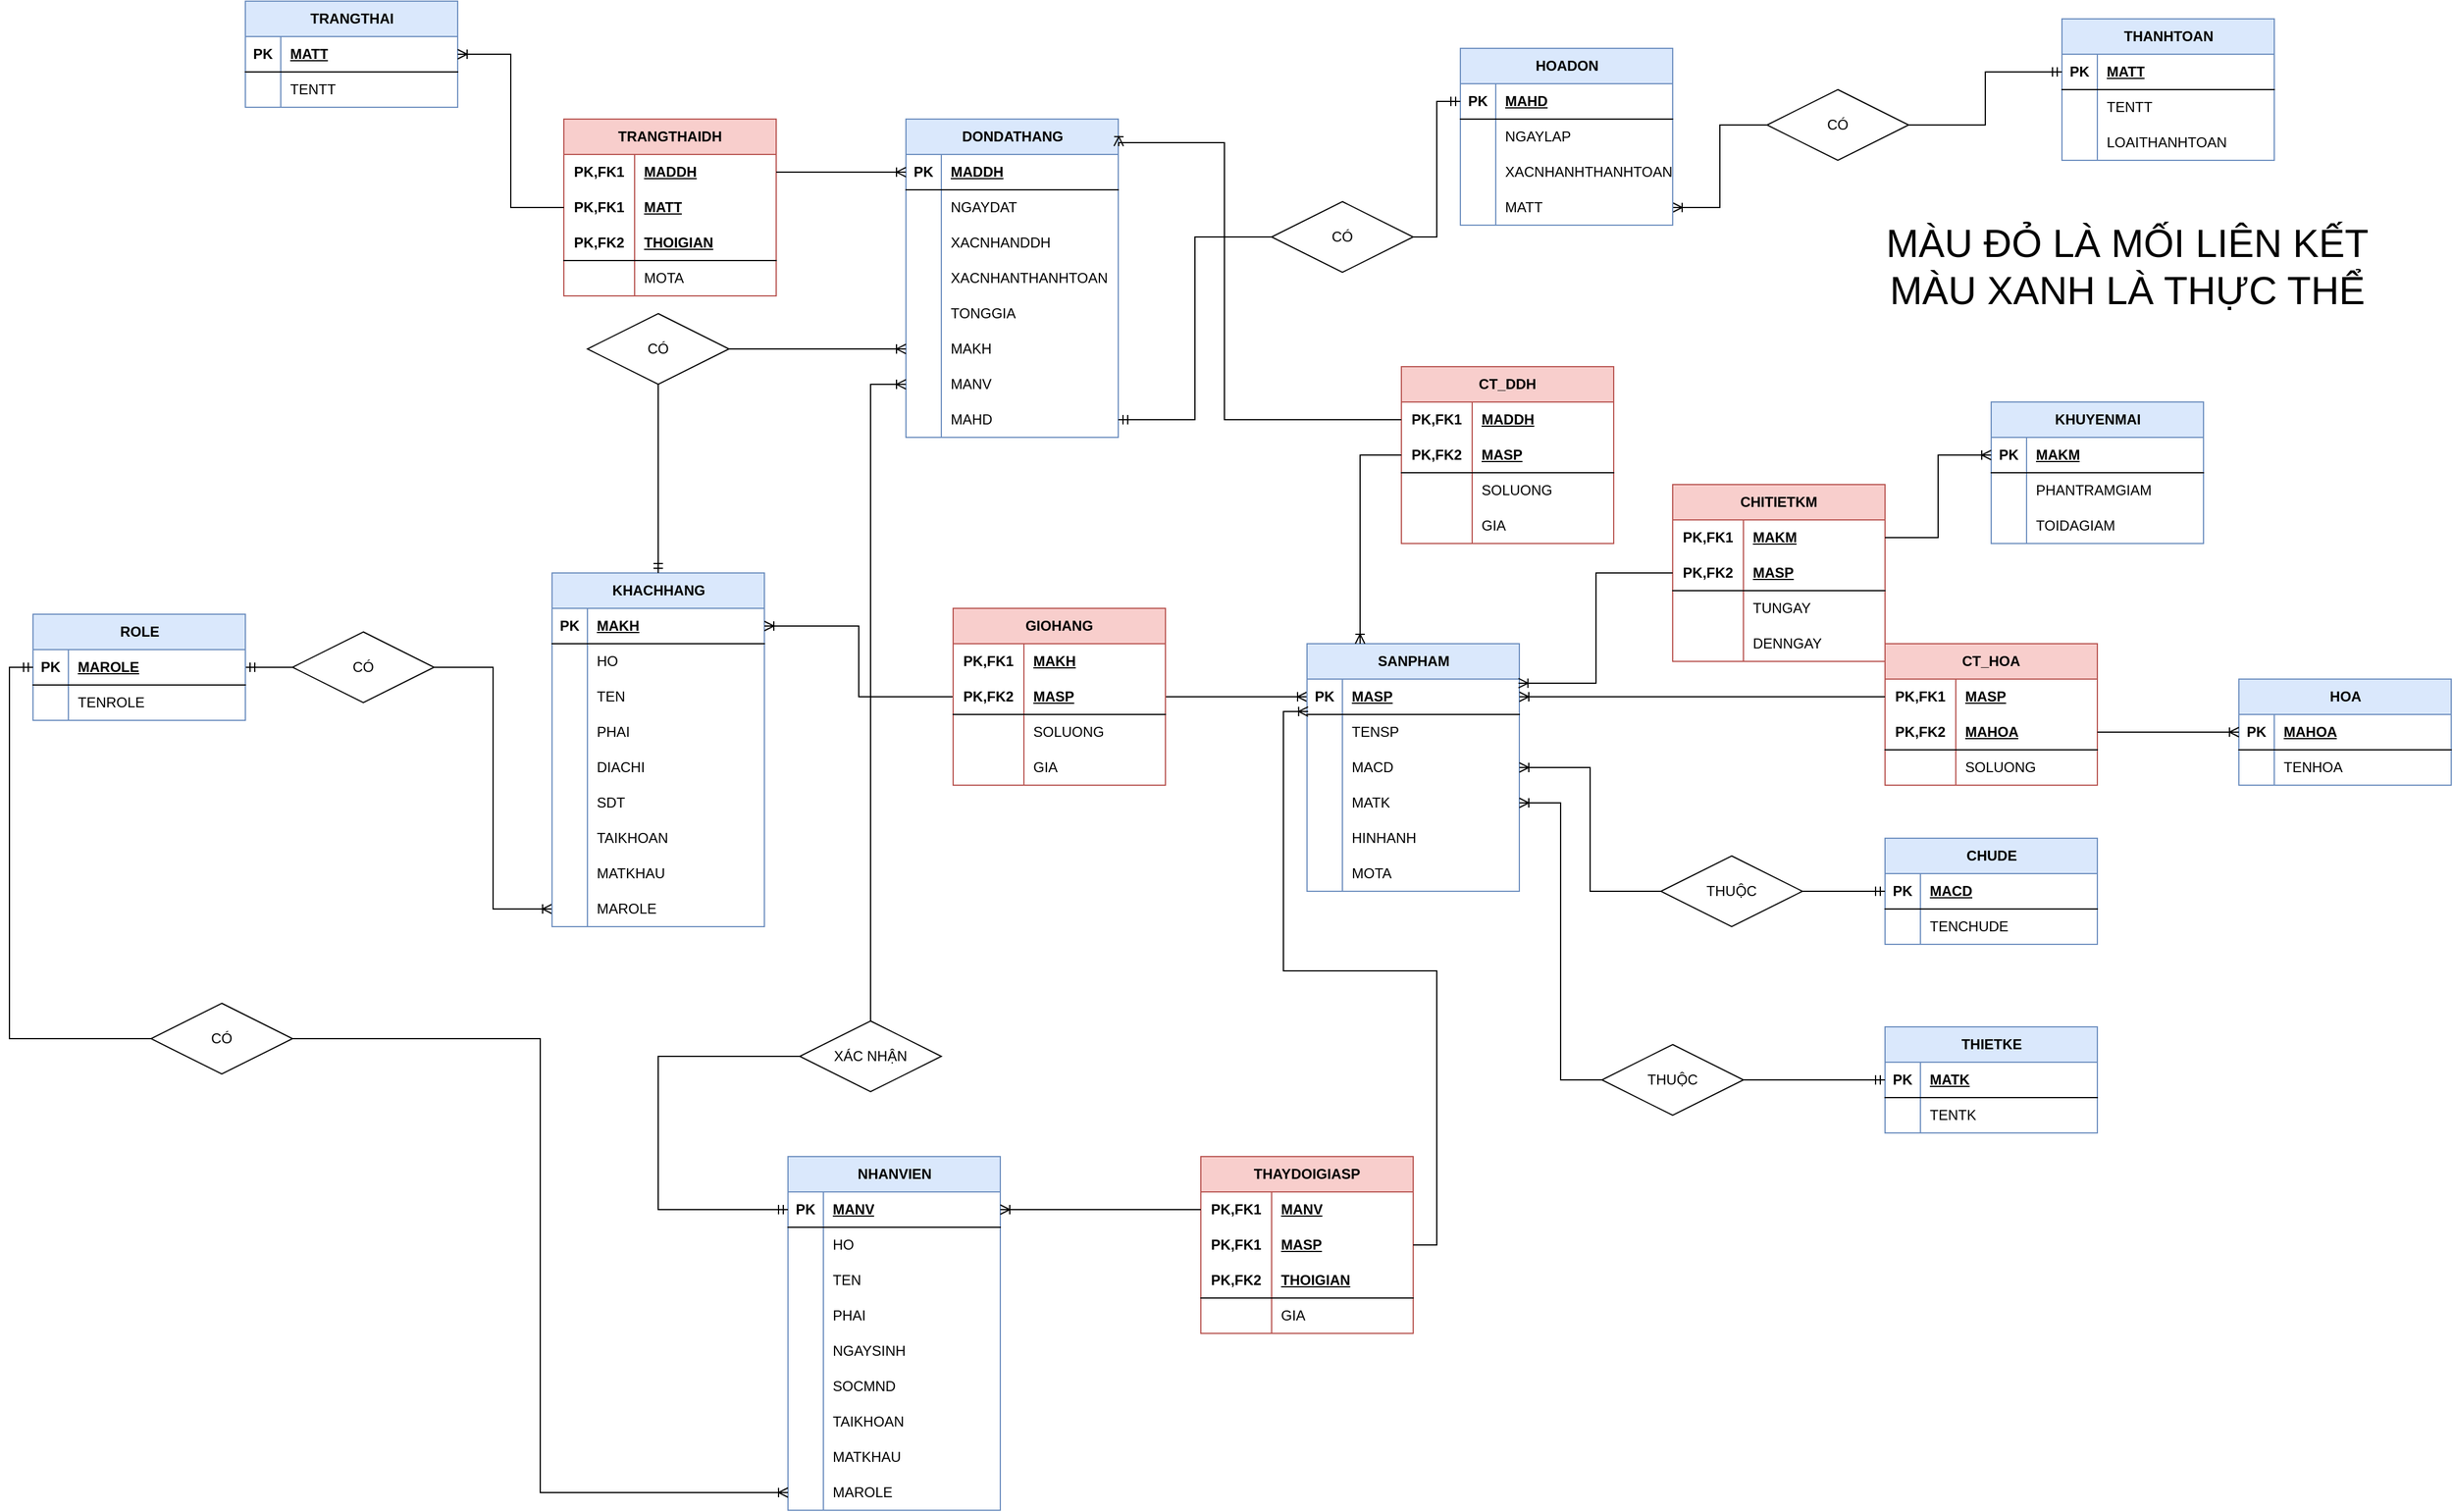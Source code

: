 <mxfile version="24.0.5" type="device">
  <diagram name="Trang-1" id="Jc2BHzUSWxm6X2-_jfzK">
    <mxGraphModel dx="2240" dy="1330" grid="1" gridSize="10" guides="1" tooltips="1" connect="1" arrows="1" fold="1" page="1" pageScale="1" pageWidth="2336" pageHeight="1654" math="0" shadow="0">
      <root>
        <mxCell id="0" />
        <mxCell id="1" parent="0" />
        <mxCell id="6dPLz_8HWAZf90pVG8S2-18" style="edgeStyle=orthogonalEdgeStyle;rounded=0;orthogonalLoop=1;jettySize=auto;html=1;exitX=1;exitY=0.5;exitDx=0;exitDy=0;entryX=0;entryY=0.5;entryDx=0;entryDy=0;endArrow=ERoneToMany;endFill=0;" parent="1" source="6dPLz_8HWAZf90pVG8S2-17" target="fQBzTiMutLPJ1sHb2UFc-168" edge="1">
          <mxGeometry relative="1" as="geometry">
            <mxPoint x="630" y="760" as="targetPoint" />
          </mxGeometry>
        </mxCell>
        <mxCell id="6dPLz_8HWAZf90pVG8S2-19" style="edgeStyle=orthogonalEdgeStyle;rounded=0;orthogonalLoop=1;jettySize=auto;html=1;entryX=1;entryY=0.5;entryDx=0;entryDy=0;endArrow=ERmandOne;endFill=0;" parent="1" source="6dPLz_8HWAZf90pVG8S2-17" target="GzclhJuaQVD2E9DavhMH-67" edge="1">
          <mxGeometry relative="1" as="geometry">
            <mxPoint x="540" y="695" as="targetPoint" />
          </mxGeometry>
        </mxCell>
        <mxCell id="6dPLz_8HWAZf90pVG8S2-17" value="CÓ" style="shape=rhombus;perimeter=rhombusPerimeter;whiteSpace=wrap;html=1;align=center;" parent="1" vertex="1">
          <mxGeometry x="550" y="635" width="120" height="60" as="geometry" />
        </mxCell>
        <mxCell id="6dPLz_8HWAZf90pVG8S2-38" style="edgeStyle=orthogonalEdgeStyle;rounded=0;orthogonalLoop=1;jettySize=auto;html=1;exitX=1;exitY=0.5;exitDx=0;exitDy=0;entryX=0;entryY=0.5;entryDx=0;entryDy=0;endArrow=ERoneToMany;endFill=0;" parent="1" source="GzclhJuaQVD2E9DavhMH-102" target="GzclhJuaQVD2E9DavhMH-113" edge="1">
          <mxGeometry relative="1" as="geometry">
            <mxPoint x="1060" y="1030" as="sourcePoint" />
            <mxPoint x="1500" y="720" as="targetPoint" />
          </mxGeometry>
        </mxCell>
        <mxCell id="GzclhJuaQVD2E9DavhMH-35" value="KHACHHANG" style="shape=table;startSize=30;container=1;collapsible=1;childLayout=tableLayout;fixedRows=1;rowLines=0;fontStyle=1;align=center;resizeLast=1;html=1;fillColor=#dae8fc;strokeColor=#6c8ebf;" parent="1" vertex="1">
          <mxGeometry x="770" y="585" width="180" height="300" as="geometry">
            <mxRectangle x="850" y="260" width="120" height="30" as="alternateBounds" />
          </mxGeometry>
        </mxCell>
        <mxCell id="GzclhJuaQVD2E9DavhMH-36" value="" style="shape=tableRow;horizontal=0;startSize=0;swimlaneHead=0;swimlaneBody=0;fillColor=none;collapsible=0;dropTarget=0;points=[[0,0.5],[1,0.5]];portConstraint=eastwest;top=0;left=0;right=0;bottom=1;" parent="GzclhJuaQVD2E9DavhMH-35" vertex="1">
          <mxGeometry y="30" width="180" height="30" as="geometry" />
        </mxCell>
        <mxCell id="GzclhJuaQVD2E9DavhMH-37" value="PK" style="shape=partialRectangle;connectable=0;fillColor=none;top=0;left=0;bottom=0;right=0;fontStyle=1;overflow=hidden;whiteSpace=wrap;html=1;" parent="GzclhJuaQVD2E9DavhMH-36" vertex="1">
          <mxGeometry width="30" height="30" as="geometry">
            <mxRectangle width="30" height="30" as="alternateBounds" />
          </mxGeometry>
        </mxCell>
        <mxCell id="GzclhJuaQVD2E9DavhMH-38" value="MAKH" style="shape=partialRectangle;connectable=0;fillColor=none;top=0;left=0;bottom=0;right=0;align=left;spacingLeft=6;fontStyle=5;overflow=hidden;whiteSpace=wrap;html=1;" parent="GzclhJuaQVD2E9DavhMH-36" vertex="1">
          <mxGeometry x="30" width="150" height="30" as="geometry">
            <mxRectangle width="150" height="30" as="alternateBounds" />
          </mxGeometry>
        </mxCell>
        <mxCell id="GzclhJuaQVD2E9DavhMH-39" value="" style="shape=tableRow;horizontal=0;startSize=0;swimlaneHead=0;swimlaneBody=0;fillColor=none;collapsible=0;dropTarget=0;points=[[0,0.5],[1,0.5]];portConstraint=eastwest;top=0;left=0;right=0;bottom=0;" parent="GzclhJuaQVD2E9DavhMH-35" vertex="1">
          <mxGeometry y="60" width="180" height="30" as="geometry" />
        </mxCell>
        <mxCell id="GzclhJuaQVD2E9DavhMH-40" value="" style="shape=partialRectangle;connectable=0;fillColor=none;top=0;left=0;bottom=0;right=0;editable=1;overflow=hidden;whiteSpace=wrap;html=1;" parent="GzclhJuaQVD2E9DavhMH-39" vertex="1">
          <mxGeometry width="30" height="30" as="geometry">
            <mxRectangle width="30" height="30" as="alternateBounds" />
          </mxGeometry>
        </mxCell>
        <mxCell id="GzclhJuaQVD2E9DavhMH-41" value="HO" style="shape=partialRectangle;connectable=0;fillColor=none;top=0;left=0;bottom=0;right=0;align=left;spacingLeft=6;overflow=hidden;whiteSpace=wrap;html=1;" parent="GzclhJuaQVD2E9DavhMH-39" vertex="1">
          <mxGeometry x="30" width="150" height="30" as="geometry">
            <mxRectangle width="150" height="30" as="alternateBounds" />
          </mxGeometry>
        </mxCell>
        <mxCell id="GzclhJuaQVD2E9DavhMH-42" value="" style="shape=tableRow;horizontal=0;startSize=0;swimlaneHead=0;swimlaneBody=0;fillColor=none;collapsible=0;dropTarget=0;points=[[0,0.5],[1,0.5]];portConstraint=eastwest;top=0;left=0;right=0;bottom=0;" parent="GzclhJuaQVD2E9DavhMH-35" vertex="1">
          <mxGeometry y="90" width="180" height="30" as="geometry" />
        </mxCell>
        <mxCell id="GzclhJuaQVD2E9DavhMH-43" value="" style="shape=partialRectangle;connectable=0;fillColor=none;top=0;left=0;bottom=0;right=0;editable=1;overflow=hidden;whiteSpace=wrap;html=1;" parent="GzclhJuaQVD2E9DavhMH-42" vertex="1">
          <mxGeometry width="30" height="30" as="geometry">
            <mxRectangle width="30" height="30" as="alternateBounds" />
          </mxGeometry>
        </mxCell>
        <mxCell id="GzclhJuaQVD2E9DavhMH-44" value="TEN" style="shape=partialRectangle;connectable=0;fillColor=none;top=0;left=0;bottom=0;right=0;align=left;spacingLeft=6;overflow=hidden;whiteSpace=wrap;html=1;" parent="GzclhJuaQVD2E9DavhMH-42" vertex="1">
          <mxGeometry x="30" width="150" height="30" as="geometry">
            <mxRectangle width="150" height="30" as="alternateBounds" />
          </mxGeometry>
        </mxCell>
        <mxCell id="GzclhJuaQVD2E9DavhMH-63" value="" style="shape=tableRow;horizontal=0;startSize=0;swimlaneHead=0;swimlaneBody=0;fillColor=none;collapsible=0;dropTarget=0;points=[[0,0.5],[1,0.5]];portConstraint=eastwest;top=0;left=0;right=0;bottom=0;" parent="GzclhJuaQVD2E9DavhMH-35" vertex="1">
          <mxGeometry y="120" width="180" height="30" as="geometry" />
        </mxCell>
        <mxCell id="GzclhJuaQVD2E9DavhMH-64" value="" style="shape=partialRectangle;connectable=0;fillColor=none;top=0;left=0;bottom=0;right=0;editable=1;overflow=hidden;whiteSpace=wrap;html=1;" parent="GzclhJuaQVD2E9DavhMH-63" vertex="1">
          <mxGeometry width="30" height="30" as="geometry">
            <mxRectangle width="30" height="30" as="alternateBounds" />
          </mxGeometry>
        </mxCell>
        <mxCell id="GzclhJuaQVD2E9DavhMH-65" value="PHAI" style="shape=partialRectangle;connectable=0;fillColor=none;top=0;left=0;bottom=0;right=0;align=left;spacingLeft=6;overflow=hidden;whiteSpace=wrap;html=1;" parent="GzclhJuaQVD2E9DavhMH-63" vertex="1">
          <mxGeometry x="30" width="150" height="30" as="geometry">
            <mxRectangle width="150" height="30" as="alternateBounds" />
          </mxGeometry>
        </mxCell>
        <mxCell id="GzclhJuaQVD2E9DavhMH-45" value="" style="shape=tableRow;horizontal=0;startSize=0;swimlaneHead=0;swimlaneBody=0;fillColor=none;collapsible=0;dropTarget=0;points=[[0,0.5],[1,0.5]];portConstraint=eastwest;top=0;left=0;right=0;bottom=0;" parent="GzclhJuaQVD2E9DavhMH-35" vertex="1">
          <mxGeometry y="150" width="180" height="30" as="geometry" />
        </mxCell>
        <mxCell id="GzclhJuaQVD2E9DavhMH-46" value="" style="shape=partialRectangle;connectable=0;fillColor=none;top=0;left=0;bottom=0;right=0;editable=1;overflow=hidden;whiteSpace=wrap;html=1;" parent="GzclhJuaQVD2E9DavhMH-45" vertex="1">
          <mxGeometry width="30" height="30" as="geometry">
            <mxRectangle width="30" height="30" as="alternateBounds" />
          </mxGeometry>
        </mxCell>
        <mxCell id="GzclhJuaQVD2E9DavhMH-47" value="DIACHI" style="shape=partialRectangle;connectable=0;fillColor=none;top=0;left=0;bottom=0;right=0;align=left;spacingLeft=6;overflow=hidden;whiteSpace=wrap;html=1;" parent="GzclhJuaQVD2E9DavhMH-45" vertex="1">
          <mxGeometry x="30" width="150" height="30" as="geometry">
            <mxRectangle width="150" height="30" as="alternateBounds" />
          </mxGeometry>
        </mxCell>
        <mxCell id="GzclhJuaQVD2E9DavhMH-48" value="" style="shape=tableRow;horizontal=0;startSize=0;swimlaneHead=0;swimlaneBody=0;fillColor=none;collapsible=0;dropTarget=0;points=[[0,0.5],[1,0.5]];portConstraint=eastwest;top=0;left=0;right=0;bottom=0;" parent="GzclhJuaQVD2E9DavhMH-35" vertex="1">
          <mxGeometry y="180" width="180" height="30" as="geometry" />
        </mxCell>
        <mxCell id="GzclhJuaQVD2E9DavhMH-49" value="" style="shape=partialRectangle;connectable=0;fillColor=none;top=0;left=0;bottom=0;right=0;editable=1;overflow=hidden;whiteSpace=wrap;html=1;" parent="GzclhJuaQVD2E9DavhMH-48" vertex="1">
          <mxGeometry width="30" height="30" as="geometry">
            <mxRectangle width="30" height="30" as="alternateBounds" />
          </mxGeometry>
        </mxCell>
        <mxCell id="GzclhJuaQVD2E9DavhMH-50" value="SDT" style="shape=partialRectangle;connectable=0;fillColor=none;top=0;left=0;bottom=0;right=0;align=left;spacingLeft=6;overflow=hidden;whiteSpace=wrap;html=1;" parent="GzclhJuaQVD2E9DavhMH-48" vertex="1">
          <mxGeometry x="30" width="150" height="30" as="geometry">
            <mxRectangle width="150" height="30" as="alternateBounds" />
          </mxGeometry>
        </mxCell>
        <mxCell id="GzclhJuaQVD2E9DavhMH-79" value="" style="shape=tableRow;horizontal=0;startSize=0;swimlaneHead=0;swimlaneBody=0;fillColor=none;collapsible=0;dropTarget=0;points=[[0,0.5],[1,0.5]];portConstraint=eastwest;top=0;left=0;right=0;bottom=0;" parent="GzclhJuaQVD2E9DavhMH-35" vertex="1">
          <mxGeometry y="210" width="180" height="30" as="geometry" />
        </mxCell>
        <mxCell id="GzclhJuaQVD2E9DavhMH-80" value="" style="shape=partialRectangle;connectable=0;fillColor=none;top=0;left=0;bottom=0;right=0;editable=1;overflow=hidden;whiteSpace=wrap;html=1;" parent="GzclhJuaQVD2E9DavhMH-79" vertex="1">
          <mxGeometry width="30" height="30" as="geometry">
            <mxRectangle width="30" height="30" as="alternateBounds" />
          </mxGeometry>
        </mxCell>
        <mxCell id="GzclhJuaQVD2E9DavhMH-81" value="TAIKHOAN" style="shape=partialRectangle;connectable=0;fillColor=none;top=0;left=0;bottom=0;right=0;align=left;spacingLeft=6;overflow=hidden;whiteSpace=wrap;html=1;" parent="GzclhJuaQVD2E9DavhMH-79" vertex="1">
          <mxGeometry x="30" width="150" height="30" as="geometry">
            <mxRectangle width="150" height="30" as="alternateBounds" />
          </mxGeometry>
        </mxCell>
        <mxCell id="GzclhJuaQVD2E9DavhMH-82" value="" style="shape=tableRow;horizontal=0;startSize=0;swimlaneHead=0;swimlaneBody=0;fillColor=none;collapsible=0;dropTarget=0;points=[[0,0.5],[1,0.5]];portConstraint=eastwest;top=0;left=0;right=0;bottom=0;" parent="GzclhJuaQVD2E9DavhMH-35" vertex="1">
          <mxGeometry y="240" width="180" height="30" as="geometry" />
        </mxCell>
        <mxCell id="GzclhJuaQVD2E9DavhMH-83" value="" style="shape=partialRectangle;connectable=0;fillColor=none;top=0;left=0;bottom=0;right=0;editable=1;overflow=hidden;whiteSpace=wrap;html=1;" parent="GzclhJuaQVD2E9DavhMH-82" vertex="1">
          <mxGeometry width="30" height="30" as="geometry">
            <mxRectangle width="30" height="30" as="alternateBounds" />
          </mxGeometry>
        </mxCell>
        <mxCell id="GzclhJuaQVD2E9DavhMH-84" value="MATKHAU" style="shape=partialRectangle;connectable=0;fillColor=none;top=0;left=0;bottom=0;right=0;align=left;spacingLeft=6;overflow=hidden;whiteSpace=wrap;html=1;" parent="GzclhJuaQVD2E9DavhMH-82" vertex="1">
          <mxGeometry x="30" width="150" height="30" as="geometry">
            <mxRectangle width="150" height="30" as="alternateBounds" />
          </mxGeometry>
        </mxCell>
        <mxCell id="fQBzTiMutLPJ1sHb2UFc-168" value="" style="shape=tableRow;horizontal=0;startSize=0;swimlaneHead=0;swimlaneBody=0;fillColor=none;collapsible=0;dropTarget=0;points=[[0,0.5],[1,0.5]];portConstraint=eastwest;top=0;left=0;right=0;bottom=0;" parent="GzclhJuaQVD2E9DavhMH-35" vertex="1">
          <mxGeometry y="270" width="180" height="30" as="geometry" />
        </mxCell>
        <mxCell id="fQBzTiMutLPJ1sHb2UFc-169" value="" style="shape=partialRectangle;connectable=0;fillColor=none;top=0;left=0;bottom=0;right=0;editable=1;overflow=hidden;whiteSpace=wrap;html=1;" parent="fQBzTiMutLPJ1sHb2UFc-168" vertex="1">
          <mxGeometry width="30" height="30" as="geometry">
            <mxRectangle width="30" height="30" as="alternateBounds" />
          </mxGeometry>
        </mxCell>
        <mxCell id="fQBzTiMutLPJ1sHb2UFc-170" value="MAROLE" style="shape=partialRectangle;connectable=0;fillColor=none;top=0;left=0;bottom=0;right=0;align=left;spacingLeft=6;overflow=hidden;whiteSpace=wrap;html=1;" parent="fQBzTiMutLPJ1sHb2UFc-168" vertex="1">
          <mxGeometry x="30" width="150" height="30" as="geometry">
            <mxRectangle width="150" height="30" as="alternateBounds" />
          </mxGeometry>
        </mxCell>
        <mxCell id="GzclhJuaQVD2E9DavhMH-66" value="ROLE" style="shape=table;startSize=30;container=1;collapsible=1;childLayout=tableLayout;fixedRows=1;rowLines=0;fontStyle=1;align=center;resizeLast=1;html=1;fillColor=#dae8fc;strokeColor=#6c8ebf;" parent="1" vertex="1">
          <mxGeometry x="330" y="620" width="180" height="90" as="geometry" />
        </mxCell>
        <mxCell id="GzclhJuaQVD2E9DavhMH-67" value="" style="shape=tableRow;horizontal=0;startSize=0;swimlaneHead=0;swimlaneBody=0;fillColor=none;collapsible=0;dropTarget=0;points=[[0,0.5],[1,0.5]];portConstraint=eastwest;top=0;left=0;right=0;bottom=1;" parent="GzclhJuaQVD2E9DavhMH-66" vertex="1">
          <mxGeometry y="30" width="180" height="30" as="geometry" />
        </mxCell>
        <mxCell id="GzclhJuaQVD2E9DavhMH-68" value="PK" style="shape=partialRectangle;connectable=0;fillColor=none;top=0;left=0;bottom=0;right=0;fontStyle=1;overflow=hidden;whiteSpace=wrap;html=1;" parent="GzclhJuaQVD2E9DavhMH-67" vertex="1">
          <mxGeometry width="30" height="30" as="geometry">
            <mxRectangle width="30" height="30" as="alternateBounds" />
          </mxGeometry>
        </mxCell>
        <mxCell id="GzclhJuaQVD2E9DavhMH-69" value="MAROLE" style="shape=partialRectangle;connectable=0;fillColor=none;top=0;left=0;bottom=0;right=0;align=left;spacingLeft=6;fontStyle=5;overflow=hidden;whiteSpace=wrap;html=1;" parent="GzclhJuaQVD2E9DavhMH-67" vertex="1">
          <mxGeometry x="30" width="150" height="30" as="geometry">
            <mxRectangle width="150" height="30" as="alternateBounds" />
          </mxGeometry>
        </mxCell>
        <mxCell id="GzclhJuaQVD2E9DavhMH-70" value="" style="shape=tableRow;horizontal=0;startSize=0;swimlaneHead=0;swimlaneBody=0;fillColor=none;collapsible=0;dropTarget=0;points=[[0,0.5],[1,0.5]];portConstraint=eastwest;top=0;left=0;right=0;bottom=0;" parent="GzclhJuaQVD2E9DavhMH-66" vertex="1">
          <mxGeometry y="60" width="180" height="30" as="geometry" />
        </mxCell>
        <mxCell id="GzclhJuaQVD2E9DavhMH-71" value="" style="shape=partialRectangle;connectable=0;fillColor=none;top=0;left=0;bottom=0;right=0;editable=1;overflow=hidden;whiteSpace=wrap;html=1;" parent="GzclhJuaQVD2E9DavhMH-70" vertex="1">
          <mxGeometry width="30" height="30" as="geometry">
            <mxRectangle width="30" height="30" as="alternateBounds" />
          </mxGeometry>
        </mxCell>
        <mxCell id="GzclhJuaQVD2E9DavhMH-72" value="TENROLE" style="shape=partialRectangle;connectable=0;fillColor=none;top=0;left=0;bottom=0;right=0;align=left;spacingLeft=6;overflow=hidden;whiteSpace=wrap;html=1;" parent="GzclhJuaQVD2E9DavhMH-70" vertex="1">
          <mxGeometry x="30" width="150" height="30" as="geometry">
            <mxRectangle width="150" height="30" as="alternateBounds" />
          </mxGeometry>
        </mxCell>
        <mxCell id="GzclhJuaQVD2E9DavhMH-111" style="edgeStyle=orthogonalEdgeStyle;rounded=0;orthogonalLoop=1;jettySize=auto;html=1;exitX=0;exitY=0.5;exitDx=0;exitDy=0;entryX=1;entryY=0.5;entryDx=0;entryDy=0;endArrow=ERoneToMany;endFill=0;" parent="1" source="GzclhJuaQVD2E9DavhMH-102" target="GzclhJuaQVD2E9DavhMH-36" edge="1">
          <mxGeometry relative="1" as="geometry">
            <mxPoint x="1080" y="910" as="targetPoint" />
          </mxGeometry>
        </mxCell>
        <mxCell id="GzclhJuaQVD2E9DavhMH-98" value="GIOHANG" style="shape=table;startSize=30;container=1;collapsible=1;childLayout=tableLayout;fixedRows=1;rowLines=0;fontStyle=1;align=center;resizeLast=1;html=1;whiteSpace=wrap;fillColor=#f8cecc;strokeColor=#b85450;" parent="1" vertex="1">
          <mxGeometry x="1110" y="615" width="180" height="150" as="geometry" />
        </mxCell>
        <mxCell id="GzclhJuaQVD2E9DavhMH-99" value="" style="shape=tableRow;horizontal=0;startSize=0;swimlaneHead=0;swimlaneBody=0;fillColor=none;collapsible=0;dropTarget=0;points=[[0,0.5],[1,0.5]];portConstraint=eastwest;top=0;left=0;right=0;bottom=0;html=1;" parent="GzclhJuaQVD2E9DavhMH-98" vertex="1">
          <mxGeometry y="30" width="180" height="30" as="geometry" />
        </mxCell>
        <mxCell id="GzclhJuaQVD2E9DavhMH-100" value="PK,FK1" style="shape=partialRectangle;connectable=0;fillColor=none;top=0;left=0;bottom=0;right=0;fontStyle=1;overflow=hidden;html=1;whiteSpace=wrap;" parent="GzclhJuaQVD2E9DavhMH-99" vertex="1">
          <mxGeometry width="60" height="30" as="geometry">
            <mxRectangle width="60" height="30" as="alternateBounds" />
          </mxGeometry>
        </mxCell>
        <mxCell id="GzclhJuaQVD2E9DavhMH-101" value="MAKH" style="shape=partialRectangle;connectable=0;fillColor=none;top=0;left=0;bottom=0;right=0;align=left;spacingLeft=6;fontStyle=5;overflow=hidden;html=1;whiteSpace=wrap;" parent="GzclhJuaQVD2E9DavhMH-99" vertex="1">
          <mxGeometry x="60" width="120" height="30" as="geometry">
            <mxRectangle width="120" height="30" as="alternateBounds" />
          </mxGeometry>
        </mxCell>
        <mxCell id="GzclhJuaQVD2E9DavhMH-102" value="" style="shape=tableRow;horizontal=0;startSize=0;swimlaneHead=0;swimlaneBody=0;fillColor=none;collapsible=0;dropTarget=0;points=[[0,0.5],[1,0.5]];portConstraint=eastwest;top=0;left=0;right=0;bottom=1;html=1;" parent="GzclhJuaQVD2E9DavhMH-98" vertex="1">
          <mxGeometry y="60" width="180" height="30" as="geometry" />
        </mxCell>
        <mxCell id="GzclhJuaQVD2E9DavhMH-103" value="PK,FK2" style="shape=partialRectangle;connectable=0;fillColor=none;top=0;left=0;bottom=0;right=0;fontStyle=1;overflow=hidden;html=1;whiteSpace=wrap;" parent="GzclhJuaQVD2E9DavhMH-102" vertex="1">
          <mxGeometry width="60" height="30" as="geometry">
            <mxRectangle width="60" height="30" as="alternateBounds" />
          </mxGeometry>
        </mxCell>
        <mxCell id="GzclhJuaQVD2E9DavhMH-104" value="MASP" style="shape=partialRectangle;connectable=0;fillColor=none;top=0;left=0;bottom=0;right=0;align=left;spacingLeft=6;fontStyle=5;overflow=hidden;html=1;whiteSpace=wrap;" parent="GzclhJuaQVD2E9DavhMH-102" vertex="1">
          <mxGeometry x="60" width="120" height="30" as="geometry">
            <mxRectangle width="120" height="30" as="alternateBounds" />
          </mxGeometry>
        </mxCell>
        <mxCell id="GzclhJuaQVD2E9DavhMH-105" value="" style="shape=tableRow;horizontal=0;startSize=0;swimlaneHead=0;swimlaneBody=0;fillColor=none;collapsible=0;dropTarget=0;points=[[0,0.5],[1,0.5]];portConstraint=eastwest;top=0;left=0;right=0;bottom=0;html=1;" parent="GzclhJuaQVD2E9DavhMH-98" vertex="1">
          <mxGeometry y="90" width="180" height="30" as="geometry" />
        </mxCell>
        <mxCell id="GzclhJuaQVD2E9DavhMH-106" value="" style="shape=partialRectangle;connectable=0;fillColor=none;top=0;left=0;bottom=0;right=0;editable=1;overflow=hidden;html=1;whiteSpace=wrap;" parent="GzclhJuaQVD2E9DavhMH-105" vertex="1">
          <mxGeometry width="60" height="30" as="geometry">
            <mxRectangle width="60" height="30" as="alternateBounds" />
          </mxGeometry>
        </mxCell>
        <mxCell id="GzclhJuaQVD2E9DavhMH-107" value="SOLUONG" style="shape=partialRectangle;connectable=0;fillColor=none;top=0;left=0;bottom=0;right=0;align=left;spacingLeft=6;overflow=hidden;html=1;whiteSpace=wrap;" parent="GzclhJuaQVD2E9DavhMH-105" vertex="1">
          <mxGeometry x="60" width="120" height="30" as="geometry">
            <mxRectangle width="120" height="30" as="alternateBounds" />
          </mxGeometry>
        </mxCell>
        <mxCell id="GzclhJuaQVD2E9DavhMH-108" value="" style="shape=tableRow;horizontal=0;startSize=0;swimlaneHead=0;swimlaneBody=0;fillColor=none;collapsible=0;dropTarget=0;points=[[0,0.5],[1,0.5]];portConstraint=eastwest;top=0;left=0;right=0;bottom=0;html=1;" parent="GzclhJuaQVD2E9DavhMH-98" vertex="1">
          <mxGeometry y="120" width="180" height="30" as="geometry" />
        </mxCell>
        <mxCell id="GzclhJuaQVD2E9DavhMH-109" value="" style="shape=partialRectangle;connectable=0;fillColor=none;top=0;left=0;bottom=0;right=0;editable=1;overflow=hidden;html=1;whiteSpace=wrap;" parent="GzclhJuaQVD2E9DavhMH-108" vertex="1">
          <mxGeometry width="60" height="30" as="geometry">
            <mxRectangle width="60" height="30" as="alternateBounds" />
          </mxGeometry>
        </mxCell>
        <mxCell id="GzclhJuaQVD2E9DavhMH-110" value="GIA" style="shape=partialRectangle;connectable=0;fillColor=none;top=0;left=0;bottom=0;right=0;align=left;spacingLeft=6;overflow=hidden;html=1;whiteSpace=wrap;" parent="GzclhJuaQVD2E9DavhMH-108" vertex="1">
          <mxGeometry x="60" width="120" height="30" as="geometry">
            <mxRectangle width="120" height="30" as="alternateBounds" />
          </mxGeometry>
        </mxCell>
        <mxCell id="GzclhJuaQVD2E9DavhMH-112" value="SANPHAM" style="shape=table;startSize=30;container=1;collapsible=1;childLayout=tableLayout;fixedRows=1;rowLines=0;fontStyle=1;align=center;resizeLast=1;html=1;fillColor=#dae8fc;strokeColor=#6c8ebf;" parent="1" vertex="1">
          <mxGeometry x="1410" y="645" width="180" height="210" as="geometry" />
        </mxCell>
        <mxCell id="GzclhJuaQVD2E9DavhMH-113" value="" style="shape=tableRow;horizontal=0;startSize=0;swimlaneHead=0;swimlaneBody=0;fillColor=none;collapsible=0;dropTarget=0;points=[[0,0.5],[1,0.5]];portConstraint=eastwest;top=0;left=0;right=0;bottom=1;" parent="GzclhJuaQVD2E9DavhMH-112" vertex="1">
          <mxGeometry y="30" width="180" height="30" as="geometry" />
        </mxCell>
        <mxCell id="GzclhJuaQVD2E9DavhMH-114" value="PK" style="shape=partialRectangle;connectable=0;fillColor=none;top=0;left=0;bottom=0;right=0;fontStyle=1;overflow=hidden;whiteSpace=wrap;html=1;" parent="GzclhJuaQVD2E9DavhMH-113" vertex="1">
          <mxGeometry width="30" height="30" as="geometry">
            <mxRectangle width="30" height="30" as="alternateBounds" />
          </mxGeometry>
        </mxCell>
        <mxCell id="GzclhJuaQVD2E9DavhMH-115" value="MASP" style="shape=partialRectangle;connectable=0;fillColor=none;top=0;left=0;bottom=0;right=0;align=left;spacingLeft=6;fontStyle=5;overflow=hidden;whiteSpace=wrap;html=1;" parent="GzclhJuaQVD2E9DavhMH-113" vertex="1">
          <mxGeometry x="30" width="150" height="30" as="geometry">
            <mxRectangle width="150" height="30" as="alternateBounds" />
          </mxGeometry>
        </mxCell>
        <mxCell id="GzclhJuaQVD2E9DavhMH-228" value="" style="shape=tableRow;horizontal=0;startSize=0;swimlaneHead=0;swimlaneBody=0;fillColor=none;collapsible=0;dropTarget=0;points=[[0,0.5],[1,0.5]];portConstraint=eastwest;top=0;left=0;right=0;bottom=0;" parent="GzclhJuaQVD2E9DavhMH-112" vertex="1">
          <mxGeometry y="60" width="180" height="30" as="geometry" />
        </mxCell>
        <mxCell id="GzclhJuaQVD2E9DavhMH-229" value="" style="shape=partialRectangle;connectable=0;fillColor=none;top=0;left=0;bottom=0;right=0;editable=1;overflow=hidden;whiteSpace=wrap;html=1;" parent="GzclhJuaQVD2E9DavhMH-228" vertex="1">
          <mxGeometry width="30" height="30" as="geometry">
            <mxRectangle width="30" height="30" as="alternateBounds" />
          </mxGeometry>
        </mxCell>
        <mxCell id="GzclhJuaQVD2E9DavhMH-230" value="TENSP" style="shape=partialRectangle;connectable=0;fillColor=none;top=0;left=0;bottom=0;right=0;align=left;spacingLeft=6;overflow=hidden;whiteSpace=wrap;html=1;" parent="GzclhJuaQVD2E9DavhMH-228" vertex="1">
          <mxGeometry x="30" width="150" height="30" as="geometry">
            <mxRectangle width="150" height="30" as="alternateBounds" />
          </mxGeometry>
        </mxCell>
        <mxCell id="GzclhJuaQVD2E9DavhMH-231" value="" style="shape=tableRow;horizontal=0;startSize=0;swimlaneHead=0;swimlaneBody=0;fillColor=none;collapsible=0;dropTarget=0;points=[[0,0.5],[1,0.5]];portConstraint=eastwest;top=0;left=0;right=0;bottom=0;" parent="GzclhJuaQVD2E9DavhMH-112" vertex="1">
          <mxGeometry y="90" width="180" height="30" as="geometry" />
        </mxCell>
        <mxCell id="GzclhJuaQVD2E9DavhMH-232" value="" style="shape=partialRectangle;connectable=0;fillColor=none;top=0;left=0;bottom=0;right=0;editable=1;overflow=hidden;whiteSpace=wrap;html=1;" parent="GzclhJuaQVD2E9DavhMH-231" vertex="1">
          <mxGeometry width="30" height="30" as="geometry">
            <mxRectangle width="30" height="30" as="alternateBounds" />
          </mxGeometry>
        </mxCell>
        <mxCell id="GzclhJuaQVD2E9DavhMH-233" value="MACD" style="shape=partialRectangle;connectable=0;fillColor=none;top=0;left=0;bottom=0;right=0;align=left;spacingLeft=6;overflow=hidden;whiteSpace=wrap;html=1;" parent="GzclhJuaQVD2E9DavhMH-231" vertex="1">
          <mxGeometry x="30" width="150" height="30" as="geometry">
            <mxRectangle width="150" height="30" as="alternateBounds" />
          </mxGeometry>
        </mxCell>
        <mxCell id="GzclhJuaQVD2E9DavhMH-116" value="" style="shape=tableRow;horizontal=0;startSize=0;swimlaneHead=0;swimlaneBody=0;fillColor=none;collapsible=0;dropTarget=0;points=[[0,0.5],[1,0.5]];portConstraint=eastwest;top=0;left=0;right=0;bottom=0;" parent="GzclhJuaQVD2E9DavhMH-112" vertex="1">
          <mxGeometry y="120" width="180" height="30" as="geometry" />
        </mxCell>
        <mxCell id="GzclhJuaQVD2E9DavhMH-117" value="" style="shape=partialRectangle;connectable=0;fillColor=none;top=0;left=0;bottom=0;right=0;editable=1;overflow=hidden;whiteSpace=wrap;html=1;" parent="GzclhJuaQVD2E9DavhMH-116" vertex="1">
          <mxGeometry width="30" height="30" as="geometry">
            <mxRectangle width="30" height="30" as="alternateBounds" />
          </mxGeometry>
        </mxCell>
        <mxCell id="GzclhJuaQVD2E9DavhMH-118" value="MATK" style="shape=partialRectangle;connectable=0;fillColor=none;top=0;left=0;bottom=0;right=0;align=left;spacingLeft=6;overflow=hidden;whiteSpace=wrap;html=1;" parent="GzclhJuaQVD2E9DavhMH-116" vertex="1">
          <mxGeometry x="30" width="150" height="30" as="geometry">
            <mxRectangle width="150" height="30" as="alternateBounds" />
          </mxGeometry>
        </mxCell>
        <mxCell id="GzclhJuaQVD2E9DavhMH-173" value="" style="shape=tableRow;horizontal=0;startSize=0;swimlaneHead=0;swimlaneBody=0;fillColor=none;collapsible=0;dropTarget=0;points=[[0,0.5],[1,0.5]];portConstraint=eastwest;top=0;left=0;right=0;bottom=0;" parent="GzclhJuaQVD2E9DavhMH-112" vertex="1">
          <mxGeometry y="150" width="180" height="30" as="geometry" />
        </mxCell>
        <mxCell id="GzclhJuaQVD2E9DavhMH-174" value="" style="shape=partialRectangle;connectable=0;fillColor=none;top=0;left=0;bottom=0;right=0;editable=1;overflow=hidden;whiteSpace=wrap;html=1;" parent="GzclhJuaQVD2E9DavhMH-173" vertex="1">
          <mxGeometry width="30" height="30" as="geometry">
            <mxRectangle width="30" height="30" as="alternateBounds" />
          </mxGeometry>
        </mxCell>
        <mxCell id="GzclhJuaQVD2E9DavhMH-175" value="HINHANH" style="shape=partialRectangle;connectable=0;fillColor=none;top=0;left=0;bottom=0;right=0;align=left;spacingLeft=6;overflow=hidden;whiteSpace=wrap;html=1;" parent="GzclhJuaQVD2E9DavhMH-173" vertex="1">
          <mxGeometry x="30" width="150" height="30" as="geometry">
            <mxRectangle width="150" height="30" as="alternateBounds" />
          </mxGeometry>
        </mxCell>
        <mxCell id="GzclhJuaQVD2E9DavhMH-125" value="" style="shape=tableRow;horizontal=0;startSize=0;swimlaneHead=0;swimlaneBody=0;fillColor=none;collapsible=0;dropTarget=0;points=[[0,0.5],[1,0.5]];portConstraint=eastwest;top=0;left=0;right=0;bottom=0;" parent="GzclhJuaQVD2E9DavhMH-112" vertex="1">
          <mxGeometry y="180" width="180" height="30" as="geometry" />
        </mxCell>
        <mxCell id="GzclhJuaQVD2E9DavhMH-126" value="" style="shape=partialRectangle;connectable=0;fillColor=none;top=0;left=0;bottom=0;right=0;editable=1;overflow=hidden;whiteSpace=wrap;html=1;" parent="GzclhJuaQVD2E9DavhMH-125" vertex="1">
          <mxGeometry width="30" height="30" as="geometry">
            <mxRectangle width="30" height="30" as="alternateBounds" />
          </mxGeometry>
        </mxCell>
        <mxCell id="GzclhJuaQVD2E9DavhMH-127" value="MOTA" style="shape=partialRectangle;connectable=0;fillColor=none;top=0;left=0;bottom=0;right=0;align=left;spacingLeft=6;overflow=hidden;whiteSpace=wrap;html=1;" parent="GzclhJuaQVD2E9DavhMH-125" vertex="1">
          <mxGeometry x="30" width="150" height="30" as="geometry">
            <mxRectangle width="150" height="30" as="alternateBounds" />
          </mxGeometry>
        </mxCell>
        <mxCell id="GzclhJuaQVD2E9DavhMH-128" value="CHUDE" style="shape=table;startSize=30;container=1;collapsible=1;childLayout=tableLayout;fixedRows=1;rowLines=0;fontStyle=1;align=center;resizeLast=1;html=1;fillColor=#dae8fc;strokeColor=#6c8ebf;" parent="1" vertex="1">
          <mxGeometry x="1900" y="810" width="180" height="90" as="geometry" />
        </mxCell>
        <mxCell id="GzclhJuaQVD2E9DavhMH-129" value="" style="shape=tableRow;horizontal=0;startSize=0;swimlaneHead=0;swimlaneBody=0;fillColor=none;collapsible=0;dropTarget=0;points=[[0,0.5],[1,0.5]];portConstraint=eastwest;top=0;left=0;right=0;bottom=1;" parent="GzclhJuaQVD2E9DavhMH-128" vertex="1">
          <mxGeometry y="30" width="180" height="30" as="geometry" />
        </mxCell>
        <mxCell id="GzclhJuaQVD2E9DavhMH-130" value="PK" style="shape=partialRectangle;connectable=0;fillColor=none;top=0;left=0;bottom=0;right=0;fontStyle=1;overflow=hidden;whiteSpace=wrap;html=1;" parent="GzclhJuaQVD2E9DavhMH-129" vertex="1">
          <mxGeometry width="30" height="30" as="geometry">
            <mxRectangle width="30" height="30" as="alternateBounds" />
          </mxGeometry>
        </mxCell>
        <mxCell id="GzclhJuaQVD2E9DavhMH-131" value="MACD" style="shape=partialRectangle;connectable=0;fillColor=none;top=0;left=0;bottom=0;right=0;align=left;spacingLeft=6;fontStyle=5;overflow=hidden;whiteSpace=wrap;html=1;" parent="GzclhJuaQVD2E9DavhMH-129" vertex="1">
          <mxGeometry x="30" width="150" height="30" as="geometry">
            <mxRectangle width="150" height="30" as="alternateBounds" />
          </mxGeometry>
        </mxCell>
        <mxCell id="GzclhJuaQVD2E9DavhMH-132" value="" style="shape=tableRow;horizontal=0;startSize=0;swimlaneHead=0;swimlaneBody=0;fillColor=none;collapsible=0;dropTarget=0;points=[[0,0.5],[1,0.5]];portConstraint=eastwest;top=0;left=0;right=0;bottom=0;" parent="GzclhJuaQVD2E9DavhMH-128" vertex="1">
          <mxGeometry y="60" width="180" height="30" as="geometry" />
        </mxCell>
        <mxCell id="GzclhJuaQVD2E9DavhMH-133" value="" style="shape=partialRectangle;connectable=0;fillColor=none;top=0;left=0;bottom=0;right=0;editable=1;overflow=hidden;whiteSpace=wrap;html=1;" parent="GzclhJuaQVD2E9DavhMH-132" vertex="1">
          <mxGeometry width="30" height="30" as="geometry">
            <mxRectangle width="30" height="30" as="alternateBounds" />
          </mxGeometry>
        </mxCell>
        <mxCell id="GzclhJuaQVD2E9DavhMH-134" value="TENCHUDE" style="shape=partialRectangle;connectable=0;fillColor=none;top=0;left=0;bottom=0;right=0;align=left;spacingLeft=6;overflow=hidden;whiteSpace=wrap;html=1;" parent="GzclhJuaQVD2E9DavhMH-132" vertex="1">
          <mxGeometry x="30" width="150" height="30" as="geometry">
            <mxRectangle width="150" height="30" as="alternateBounds" />
          </mxGeometry>
        </mxCell>
        <mxCell id="GzclhJuaQVD2E9DavhMH-141" value="THIETKE" style="shape=table;startSize=30;container=1;collapsible=1;childLayout=tableLayout;fixedRows=1;rowLines=0;fontStyle=1;align=center;resizeLast=1;html=1;fillColor=#dae8fc;strokeColor=#6c8ebf;" parent="1" vertex="1">
          <mxGeometry x="1900" y="970" width="180" height="90" as="geometry" />
        </mxCell>
        <mxCell id="GzclhJuaQVD2E9DavhMH-142" value="" style="shape=tableRow;horizontal=0;startSize=0;swimlaneHead=0;swimlaneBody=0;fillColor=none;collapsible=0;dropTarget=0;points=[[0,0.5],[1,0.5]];portConstraint=eastwest;top=0;left=0;right=0;bottom=1;" parent="GzclhJuaQVD2E9DavhMH-141" vertex="1">
          <mxGeometry y="30" width="180" height="30" as="geometry" />
        </mxCell>
        <mxCell id="GzclhJuaQVD2E9DavhMH-143" value="PK" style="shape=partialRectangle;connectable=0;fillColor=none;top=0;left=0;bottom=0;right=0;fontStyle=1;overflow=hidden;whiteSpace=wrap;html=1;" parent="GzclhJuaQVD2E9DavhMH-142" vertex="1">
          <mxGeometry width="30" height="30" as="geometry">
            <mxRectangle width="30" height="30" as="alternateBounds" />
          </mxGeometry>
        </mxCell>
        <mxCell id="GzclhJuaQVD2E9DavhMH-144" value="MATK" style="shape=partialRectangle;connectable=0;fillColor=none;top=0;left=0;bottom=0;right=0;align=left;spacingLeft=6;fontStyle=5;overflow=hidden;whiteSpace=wrap;html=1;" parent="GzclhJuaQVD2E9DavhMH-142" vertex="1">
          <mxGeometry x="30" width="150" height="30" as="geometry">
            <mxRectangle width="150" height="30" as="alternateBounds" />
          </mxGeometry>
        </mxCell>
        <mxCell id="GzclhJuaQVD2E9DavhMH-145" value="" style="shape=tableRow;horizontal=0;startSize=0;swimlaneHead=0;swimlaneBody=0;fillColor=none;collapsible=0;dropTarget=0;points=[[0,0.5],[1,0.5]];portConstraint=eastwest;top=0;left=0;right=0;bottom=0;" parent="GzclhJuaQVD2E9DavhMH-141" vertex="1">
          <mxGeometry y="60" width="180" height="30" as="geometry" />
        </mxCell>
        <mxCell id="GzclhJuaQVD2E9DavhMH-146" value="" style="shape=partialRectangle;connectable=0;fillColor=none;top=0;left=0;bottom=0;right=0;editable=1;overflow=hidden;whiteSpace=wrap;html=1;" parent="GzclhJuaQVD2E9DavhMH-145" vertex="1">
          <mxGeometry width="30" height="30" as="geometry">
            <mxRectangle width="30" height="30" as="alternateBounds" />
          </mxGeometry>
        </mxCell>
        <mxCell id="GzclhJuaQVD2E9DavhMH-147" value="TENTK" style="shape=partialRectangle;connectable=0;fillColor=none;top=0;left=0;bottom=0;right=0;align=left;spacingLeft=6;overflow=hidden;whiteSpace=wrap;html=1;" parent="GzclhJuaQVD2E9DavhMH-145" vertex="1">
          <mxGeometry x="30" width="150" height="30" as="geometry">
            <mxRectangle width="150" height="30" as="alternateBounds" />
          </mxGeometry>
        </mxCell>
        <mxCell id="GzclhJuaQVD2E9DavhMH-154" value="HOA" style="shape=table;startSize=30;container=1;collapsible=1;childLayout=tableLayout;fixedRows=1;rowLines=0;fontStyle=1;align=center;resizeLast=1;html=1;fillColor=#dae8fc;strokeColor=#6c8ebf;" parent="1" vertex="1">
          <mxGeometry x="2200" y="675" width="180" height="90" as="geometry" />
        </mxCell>
        <mxCell id="GzclhJuaQVD2E9DavhMH-155" value="" style="shape=tableRow;horizontal=0;startSize=0;swimlaneHead=0;swimlaneBody=0;fillColor=none;collapsible=0;dropTarget=0;points=[[0,0.5],[1,0.5]];portConstraint=eastwest;top=0;left=0;right=0;bottom=1;" parent="GzclhJuaQVD2E9DavhMH-154" vertex="1">
          <mxGeometry y="30" width="180" height="30" as="geometry" />
        </mxCell>
        <mxCell id="GzclhJuaQVD2E9DavhMH-156" value="PK" style="shape=partialRectangle;connectable=0;fillColor=none;top=0;left=0;bottom=0;right=0;fontStyle=1;overflow=hidden;whiteSpace=wrap;html=1;" parent="GzclhJuaQVD2E9DavhMH-155" vertex="1">
          <mxGeometry width="30" height="30" as="geometry">
            <mxRectangle width="30" height="30" as="alternateBounds" />
          </mxGeometry>
        </mxCell>
        <mxCell id="GzclhJuaQVD2E9DavhMH-157" value="MAHOA" style="shape=partialRectangle;connectable=0;fillColor=none;top=0;left=0;bottom=0;right=0;align=left;spacingLeft=6;fontStyle=5;overflow=hidden;whiteSpace=wrap;html=1;" parent="GzclhJuaQVD2E9DavhMH-155" vertex="1">
          <mxGeometry x="30" width="150" height="30" as="geometry">
            <mxRectangle width="150" height="30" as="alternateBounds" />
          </mxGeometry>
        </mxCell>
        <mxCell id="GzclhJuaQVD2E9DavhMH-158" value="" style="shape=tableRow;horizontal=0;startSize=0;swimlaneHead=0;swimlaneBody=0;fillColor=none;collapsible=0;dropTarget=0;points=[[0,0.5],[1,0.5]];portConstraint=eastwest;top=0;left=0;right=0;bottom=0;" parent="GzclhJuaQVD2E9DavhMH-154" vertex="1">
          <mxGeometry y="60" width="180" height="30" as="geometry" />
        </mxCell>
        <mxCell id="GzclhJuaQVD2E9DavhMH-159" value="" style="shape=partialRectangle;connectable=0;fillColor=none;top=0;left=0;bottom=0;right=0;editable=1;overflow=hidden;whiteSpace=wrap;html=1;" parent="GzclhJuaQVD2E9DavhMH-158" vertex="1">
          <mxGeometry width="30" height="30" as="geometry">
            <mxRectangle width="30" height="30" as="alternateBounds" />
          </mxGeometry>
        </mxCell>
        <mxCell id="GzclhJuaQVD2E9DavhMH-160" value="TENHOA" style="shape=partialRectangle;connectable=0;fillColor=none;top=0;left=0;bottom=0;right=0;align=left;spacingLeft=6;overflow=hidden;whiteSpace=wrap;html=1;" parent="GzclhJuaQVD2E9DavhMH-158" vertex="1">
          <mxGeometry x="30" width="150" height="30" as="geometry">
            <mxRectangle width="150" height="30" as="alternateBounds" />
          </mxGeometry>
        </mxCell>
        <mxCell id="GzclhJuaQVD2E9DavhMH-195" value="CT_HOA" style="shape=table;startSize=30;container=1;collapsible=1;childLayout=tableLayout;fixedRows=1;rowLines=0;fontStyle=1;align=center;resizeLast=1;html=1;whiteSpace=wrap;fillColor=#f8cecc;strokeColor=#b85450;" parent="1" vertex="1">
          <mxGeometry x="1900" y="645" width="180" height="120" as="geometry" />
        </mxCell>
        <mxCell id="GzclhJuaQVD2E9DavhMH-196" value="" style="shape=tableRow;horizontal=0;startSize=0;swimlaneHead=0;swimlaneBody=0;fillColor=none;collapsible=0;dropTarget=0;points=[[0,0.5],[1,0.5]];portConstraint=eastwest;top=0;left=0;right=0;bottom=0;html=1;" parent="GzclhJuaQVD2E9DavhMH-195" vertex="1">
          <mxGeometry y="30" width="180" height="30" as="geometry" />
        </mxCell>
        <mxCell id="GzclhJuaQVD2E9DavhMH-197" value="PK,FK1" style="shape=partialRectangle;connectable=0;fillColor=none;top=0;left=0;bottom=0;right=0;fontStyle=1;overflow=hidden;html=1;whiteSpace=wrap;" parent="GzclhJuaQVD2E9DavhMH-196" vertex="1">
          <mxGeometry width="60" height="30" as="geometry">
            <mxRectangle width="60" height="30" as="alternateBounds" />
          </mxGeometry>
        </mxCell>
        <mxCell id="GzclhJuaQVD2E9DavhMH-198" value="MASP" style="shape=partialRectangle;connectable=0;fillColor=none;top=0;left=0;bottom=0;right=0;align=left;spacingLeft=6;fontStyle=5;overflow=hidden;html=1;whiteSpace=wrap;" parent="GzclhJuaQVD2E9DavhMH-196" vertex="1">
          <mxGeometry x="60" width="120" height="30" as="geometry">
            <mxRectangle width="120" height="30" as="alternateBounds" />
          </mxGeometry>
        </mxCell>
        <mxCell id="GzclhJuaQVD2E9DavhMH-199" value="" style="shape=tableRow;horizontal=0;startSize=0;swimlaneHead=0;swimlaneBody=0;fillColor=none;collapsible=0;dropTarget=0;points=[[0,0.5],[1,0.5]];portConstraint=eastwest;top=0;left=0;right=0;bottom=1;html=1;" parent="GzclhJuaQVD2E9DavhMH-195" vertex="1">
          <mxGeometry y="60" width="180" height="30" as="geometry" />
        </mxCell>
        <mxCell id="GzclhJuaQVD2E9DavhMH-200" value="PK,FK2" style="shape=partialRectangle;connectable=0;fillColor=none;top=0;left=0;bottom=0;right=0;fontStyle=1;overflow=hidden;html=1;whiteSpace=wrap;" parent="GzclhJuaQVD2E9DavhMH-199" vertex="1">
          <mxGeometry width="60" height="30" as="geometry">
            <mxRectangle width="60" height="30" as="alternateBounds" />
          </mxGeometry>
        </mxCell>
        <mxCell id="GzclhJuaQVD2E9DavhMH-201" value="MAHOA" style="shape=partialRectangle;connectable=0;fillColor=none;top=0;left=0;bottom=0;right=0;align=left;spacingLeft=6;fontStyle=5;overflow=hidden;html=1;whiteSpace=wrap;" parent="GzclhJuaQVD2E9DavhMH-199" vertex="1">
          <mxGeometry x="60" width="120" height="30" as="geometry">
            <mxRectangle width="120" height="30" as="alternateBounds" />
          </mxGeometry>
        </mxCell>
        <mxCell id="GzclhJuaQVD2E9DavhMH-202" value="" style="shape=tableRow;horizontal=0;startSize=0;swimlaneHead=0;swimlaneBody=0;fillColor=none;collapsible=0;dropTarget=0;points=[[0,0.5],[1,0.5]];portConstraint=eastwest;top=0;left=0;right=0;bottom=0;html=1;" parent="GzclhJuaQVD2E9DavhMH-195" vertex="1">
          <mxGeometry y="90" width="180" height="30" as="geometry" />
        </mxCell>
        <mxCell id="GzclhJuaQVD2E9DavhMH-203" value="" style="shape=partialRectangle;connectable=0;fillColor=none;top=0;left=0;bottom=0;right=0;editable=1;overflow=hidden;html=1;whiteSpace=wrap;" parent="GzclhJuaQVD2E9DavhMH-202" vertex="1">
          <mxGeometry width="60" height="30" as="geometry">
            <mxRectangle width="60" height="30" as="alternateBounds" />
          </mxGeometry>
        </mxCell>
        <mxCell id="GzclhJuaQVD2E9DavhMH-204" value="SOLUONG" style="shape=partialRectangle;connectable=0;fillColor=none;top=0;left=0;bottom=0;right=0;align=left;spacingLeft=6;overflow=hidden;html=1;whiteSpace=wrap;" parent="GzclhJuaQVD2E9DavhMH-202" vertex="1">
          <mxGeometry x="60" width="120" height="30" as="geometry">
            <mxRectangle width="120" height="30" as="alternateBounds" />
          </mxGeometry>
        </mxCell>
        <mxCell id="GzclhJuaQVD2E9DavhMH-234" style="edgeStyle=orthogonalEdgeStyle;rounded=0;orthogonalLoop=1;jettySize=auto;html=1;exitX=0;exitY=0.5;exitDx=0;exitDy=0;entryX=1;entryY=0.5;entryDx=0;entryDy=0;endArrow=ERoneToMany;endFill=0;" parent="1" source="GzclhJuaQVD2E9DavhMH-221" target="GzclhJuaQVD2E9DavhMH-116" edge="1">
          <mxGeometry relative="1" as="geometry" />
        </mxCell>
        <mxCell id="GzclhJuaQVD2E9DavhMH-235" style="edgeStyle=orthogonalEdgeStyle;rounded=0;orthogonalLoop=1;jettySize=auto;html=1;exitX=1;exitY=0.5;exitDx=0;exitDy=0;entryX=0;entryY=0.5;entryDx=0;entryDy=0;endArrow=ERmandOne;endFill=0;" parent="1" source="GzclhJuaQVD2E9DavhMH-221" target="GzclhJuaQVD2E9DavhMH-142" edge="1">
          <mxGeometry relative="1" as="geometry" />
        </mxCell>
        <mxCell id="GzclhJuaQVD2E9DavhMH-221" value="THUỘC" style="shape=rhombus;perimeter=rhombusPerimeter;whiteSpace=wrap;html=1;align=center;" parent="1" vertex="1">
          <mxGeometry x="1660" y="985" width="120" height="60" as="geometry" />
        </mxCell>
        <mxCell id="GzclhJuaQVD2E9DavhMH-223" style="edgeStyle=orthogonalEdgeStyle;rounded=0;orthogonalLoop=1;jettySize=auto;html=1;exitX=1;exitY=0.5;exitDx=0;exitDy=0;entryX=0;entryY=0.5;entryDx=0;entryDy=0;endArrow=ERoneToMany;endFill=0;" parent="1" source="GzclhJuaQVD2E9DavhMH-199" target="GzclhJuaQVD2E9DavhMH-155" edge="1">
          <mxGeometry relative="1" as="geometry" />
        </mxCell>
        <mxCell id="GzclhJuaQVD2E9DavhMH-224" style="edgeStyle=orthogonalEdgeStyle;rounded=0;orthogonalLoop=1;jettySize=auto;html=1;exitX=0;exitY=0.5;exitDx=0;exitDy=0;endArrow=ERoneToMany;endFill=0;" parent="1" source="GzclhJuaQVD2E9DavhMH-196" target="GzclhJuaQVD2E9DavhMH-113" edge="1">
          <mxGeometry relative="1" as="geometry" />
        </mxCell>
        <mxCell id="GzclhJuaQVD2E9DavhMH-237" style="edgeStyle=orthogonalEdgeStyle;rounded=0;orthogonalLoop=1;jettySize=auto;html=1;exitX=1;exitY=0.5;exitDx=0;exitDy=0;entryX=0;entryY=0.5;entryDx=0;entryDy=0;endArrow=ERmandOne;endFill=0;" parent="1" source="GzclhJuaQVD2E9DavhMH-236" target="GzclhJuaQVD2E9DavhMH-129" edge="1">
          <mxGeometry relative="1" as="geometry" />
        </mxCell>
        <mxCell id="GzclhJuaQVD2E9DavhMH-238" style="edgeStyle=orthogonalEdgeStyle;rounded=0;orthogonalLoop=1;jettySize=auto;html=1;exitX=0;exitY=0.5;exitDx=0;exitDy=0;entryX=1;entryY=0.5;entryDx=0;entryDy=0;endArrow=ERoneToMany;endFill=0;" parent="1" source="GzclhJuaQVD2E9DavhMH-236" target="GzclhJuaQVD2E9DavhMH-231" edge="1">
          <mxGeometry relative="1" as="geometry" />
        </mxCell>
        <mxCell id="GzclhJuaQVD2E9DavhMH-236" value="THUỘC" style="shape=rhombus;perimeter=rhombusPerimeter;whiteSpace=wrap;html=1;align=center;" parent="1" vertex="1">
          <mxGeometry x="1710" y="825" width="120" height="60" as="geometry" />
        </mxCell>
        <mxCell id="GzclhJuaQVD2E9DavhMH-239" value="DONDATHANG" style="shape=table;startSize=30;container=1;collapsible=1;childLayout=tableLayout;fixedRows=1;rowLines=0;fontStyle=1;align=center;resizeLast=1;html=1;fillColor=#dae8fc;strokeColor=#6c8ebf;" parent="1" vertex="1">
          <mxGeometry x="1070" y="200" width="180" height="270" as="geometry">
            <mxRectangle x="1150" y="260" width="120" height="30" as="alternateBounds" />
          </mxGeometry>
        </mxCell>
        <mxCell id="GzclhJuaQVD2E9DavhMH-240" value="" style="shape=tableRow;horizontal=0;startSize=0;swimlaneHead=0;swimlaneBody=0;fillColor=none;collapsible=0;dropTarget=0;points=[[0,0.5],[1,0.5]];portConstraint=eastwest;top=0;left=0;right=0;bottom=1;" parent="GzclhJuaQVD2E9DavhMH-239" vertex="1">
          <mxGeometry y="30" width="180" height="30" as="geometry" />
        </mxCell>
        <mxCell id="GzclhJuaQVD2E9DavhMH-241" value="PK" style="shape=partialRectangle;connectable=0;fillColor=none;top=0;left=0;bottom=0;right=0;fontStyle=1;overflow=hidden;whiteSpace=wrap;html=1;" parent="GzclhJuaQVD2E9DavhMH-240" vertex="1">
          <mxGeometry width="30" height="30" as="geometry">
            <mxRectangle width="30" height="30" as="alternateBounds" />
          </mxGeometry>
        </mxCell>
        <mxCell id="GzclhJuaQVD2E9DavhMH-242" value="MADDH" style="shape=partialRectangle;connectable=0;fillColor=none;top=0;left=0;bottom=0;right=0;align=left;spacingLeft=6;fontStyle=5;overflow=hidden;whiteSpace=wrap;html=1;" parent="GzclhJuaQVD2E9DavhMH-240" vertex="1">
          <mxGeometry x="30" width="150" height="30" as="geometry">
            <mxRectangle width="150" height="30" as="alternateBounds" />
          </mxGeometry>
        </mxCell>
        <mxCell id="GzclhJuaQVD2E9DavhMH-243" value="" style="shape=tableRow;horizontal=0;startSize=0;swimlaneHead=0;swimlaneBody=0;fillColor=none;collapsible=0;dropTarget=0;points=[[0,0.5],[1,0.5]];portConstraint=eastwest;top=0;left=0;right=0;bottom=0;" parent="GzclhJuaQVD2E9DavhMH-239" vertex="1">
          <mxGeometry y="60" width="180" height="30" as="geometry" />
        </mxCell>
        <mxCell id="GzclhJuaQVD2E9DavhMH-244" value="" style="shape=partialRectangle;connectable=0;fillColor=none;top=0;left=0;bottom=0;right=0;editable=1;overflow=hidden;whiteSpace=wrap;html=1;" parent="GzclhJuaQVD2E9DavhMH-243" vertex="1">
          <mxGeometry width="30" height="30" as="geometry">
            <mxRectangle width="30" height="30" as="alternateBounds" />
          </mxGeometry>
        </mxCell>
        <mxCell id="GzclhJuaQVD2E9DavhMH-245" value="NGAYDAT" style="shape=partialRectangle;connectable=0;fillColor=none;top=0;left=0;bottom=0;right=0;align=left;spacingLeft=6;overflow=hidden;whiteSpace=wrap;html=1;" parent="GzclhJuaQVD2E9DavhMH-243" vertex="1">
          <mxGeometry x="30" width="150" height="30" as="geometry">
            <mxRectangle width="150" height="30" as="alternateBounds" />
          </mxGeometry>
        </mxCell>
        <mxCell id="fQBzTiMutLPJ1sHb2UFc-60" value="" style="shape=tableRow;horizontal=0;startSize=0;swimlaneHead=0;swimlaneBody=0;fillColor=none;collapsible=0;dropTarget=0;points=[[0,0.5],[1,0.5]];portConstraint=eastwest;top=0;left=0;right=0;bottom=0;" parent="GzclhJuaQVD2E9DavhMH-239" vertex="1">
          <mxGeometry y="90" width="180" height="30" as="geometry" />
        </mxCell>
        <mxCell id="fQBzTiMutLPJ1sHb2UFc-61" value="" style="shape=partialRectangle;connectable=0;fillColor=none;top=0;left=0;bottom=0;right=0;editable=1;overflow=hidden;whiteSpace=wrap;html=1;" parent="fQBzTiMutLPJ1sHb2UFc-60" vertex="1">
          <mxGeometry width="30" height="30" as="geometry">
            <mxRectangle width="30" height="30" as="alternateBounds" />
          </mxGeometry>
        </mxCell>
        <mxCell id="fQBzTiMutLPJ1sHb2UFc-62" value="XACNHANDDH" style="shape=partialRectangle;connectable=0;fillColor=none;top=0;left=0;bottom=0;right=0;align=left;spacingLeft=6;overflow=hidden;whiteSpace=wrap;html=1;" parent="fQBzTiMutLPJ1sHb2UFc-60" vertex="1">
          <mxGeometry x="30" width="150" height="30" as="geometry">
            <mxRectangle width="150" height="30" as="alternateBounds" />
          </mxGeometry>
        </mxCell>
        <mxCell id="fQBzTiMutLPJ1sHb2UFc-35" value="" style="shape=tableRow;horizontal=0;startSize=0;swimlaneHead=0;swimlaneBody=0;fillColor=none;collapsible=0;dropTarget=0;points=[[0,0.5],[1,0.5]];portConstraint=eastwest;top=0;left=0;right=0;bottom=0;" parent="GzclhJuaQVD2E9DavhMH-239" vertex="1">
          <mxGeometry y="120" width="180" height="30" as="geometry" />
        </mxCell>
        <mxCell id="fQBzTiMutLPJ1sHb2UFc-36" value="" style="shape=partialRectangle;connectable=0;fillColor=none;top=0;left=0;bottom=0;right=0;editable=1;overflow=hidden;whiteSpace=wrap;html=1;" parent="fQBzTiMutLPJ1sHb2UFc-35" vertex="1">
          <mxGeometry width="30" height="30" as="geometry">
            <mxRectangle width="30" height="30" as="alternateBounds" />
          </mxGeometry>
        </mxCell>
        <mxCell id="fQBzTiMutLPJ1sHb2UFc-37" value="XACNHANTHANHTOAN" style="shape=partialRectangle;connectable=0;fillColor=none;top=0;left=0;bottom=0;right=0;align=left;spacingLeft=6;overflow=hidden;whiteSpace=wrap;html=1;" parent="fQBzTiMutLPJ1sHb2UFc-35" vertex="1">
          <mxGeometry x="30" width="150" height="30" as="geometry">
            <mxRectangle width="150" height="30" as="alternateBounds" />
          </mxGeometry>
        </mxCell>
        <mxCell id="GzclhJuaQVD2E9DavhMH-246" value="" style="shape=tableRow;horizontal=0;startSize=0;swimlaneHead=0;swimlaneBody=0;fillColor=none;collapsible=0;dropTarget=0;points=[[0,0.5],[1,0.5]];portConstraint=eastwest;top=0;left=0;right=0;bottom=0;" parent="GzclhJuaQVD2E9DavhMH-239" vertex="1">
          <mxGeometry y="150" width="180" height="30" as="geometry" />
        </mxCell>
        <mxCell id="GzclhJuaQVD2E9DavhMH-247" value="" style="shape=partialRectangle;connectable=0;fillColor=none;top=0;left=0;bottom=0;right=0;editable=1;overflow=hidden;whiteSpace=wrap;html=1;" parent="GzclhJuaQVD2E9DavhMH-246" vertex="1">
          <mxGeometry width="30" height="30" as="geometry">
            <mxRectangle width="30" height="30" as="alternateBounds" />
          </mxGeometry>
        </mxCell>
        <mxCell id="GzclhJuaQVD2E9DavhMH-248" value="TONGGIA" style="shape=partialRectangle;connectable=0;fillColor=none;top=0;left=0;bottom=0;right=0;align=left;spacingLeft=6;overflow=hidden;whiteSpace=wrap;html=1;" parent="GzclhJuaQVD2E9DavhMH-246" vertex="1">
          <mxGeometry x="30" width="150" height="30" as="geometry">
            <mxRectangle width="150" height="30" as="alternateBounds" />
          </mxGeometry>
        </mxCell>
        <mxCell id="fQBzTiMutLPJ1sHb2UFc-78" value="" style="shape=tableRow;horizontal=0;startSize=0;swimlaneHead=0;swimlaneBody=0;fillColor=none;collapsible=0;dropTarget=0;points=[[0,0.5],[1,0.5]];portConstraint=eastwest;top=0;left=0;right=0;bottom=0;" parent="GzclhJuaQVD2E9DavhMH-239" vertex="1">
          <mxGeometry y="180" width="180" height="30" as="geometry" />
        </mxCell>
        <mxCell id="fQBzTiMutLPJ1sHb2UFc-79" value="" style="shape=partialRectangle;connectable=0;fillColor=none;top=0;left=0;bottom=0;right=0;editable=1;overflow=hidden;whiteSpace=wrap;html=1;" parent="fQBzTiMutLPJ1sHb2UFc-78" vertex="1">
          <mxGeometry width="30" height="30" as="geometry">
            <mxRectangle width="30" height="30" as="alternateBounds" />
          </mxGeometry>
        </mxCell>
        <mxCell id="fQBzTiMutLPJ1sHb2UFc-80" value="MAKH" style="shape=partialRectangle;connectable=0;fillColor=none;top=0;left=0;bottom=0;right=0;align=left;spacingLeft=6;overflow=hidden;whiteSpace=wrap;html=1;" parent="fQBzTiMutLPJ1sHb2UFc-78" vertex="1">
          <mxGeometry x="30" width="150" height="30" as="geometry">
            <mxRectangle width="150" height="30" as="alternateBounds" />
          </mxGeometry>
        </mxCell>
        <mxCell id="fQBzTiMutLPJ1sHb2UFc-183" value="" style="shape=tableRow;horizontal=0;startSize=0;swimlaneHead=0;swimlaneBody=0;fillColor=none;collapsible=0;dropTarget=0;points=[[0,0.5],[1,0.5]];portConstraint=eastwest;top=0;left=0;right=0;bottom=0;" parent="GzclhJuaQVD2E9DavhMH-239" vertex="1">
          <mxGeometry y="210" width="180" height="30" as="geometry" />
        </mxCell>
        <mxCell id="fQBzTiMutLPJ1sHb2UFc-184" value="" style="shape=partialRectangle;connectable=0;fillColor=none;top=0;left=0;bottom=0;right=0;editable=1;overflow=hidden;whiteSpace=wrap;html=1;" parent="fQBzTiMutLPJ1sHb2UFc-183" vertex="1">
          <mxGeometry width="30" height="30" as="geometry">
            <mxRectangle width="30" height="30" as="alternateBounds" />
          </mxGeometry>
        </mxCell>
        <mxCell id="fQBzTiMutLPJ1sHb2UFc-185" value="MANV" style="shape=partialRectangle;connectable=0;fillColor=none;top=0;left=0;bottom=0;right=0;align=left;spacingLeft=6;overflow=hidden;whiteSpace=wrap;html=1;" parent="fQBzTiMutLPJ1sHb2UFc-183" vertex="1">
          <mxGeometry x="30" width="150" height="30" as="geometry">
            <mxRectangle width="150" height="30" as="alternateBounds" />
          </mxGeometry>
        </mxCell>
        <mxCell id="GzclhJuaQVD2E9DavhMH-249" value="" style="shape=tableRow;horizontal=0;startSize=0;swimlaneHead=0;swimlaneBody=0;fillColor=none;collapsible=0;dropTarget=0;points=[[0,0.5],[1,0.5]];portConstraint=eastwest;top=0;left=0;right=0;bottom=0;" parent="GzclhJuaQVD2E9DavhMH-239" vertex="1">
          <mxGeometry y="240" width="180" height="30" as="geometry" />
        </mxCell>
        <mxCell id="GzclhJuaQVD2E9DavhMH-250" value="" style="shape=partialRectangle;connectable=0;fillColor=none;top=0;left=0;bottom=0;right=0;editable=1;overflow=hidden;whiteSpace=wrap;html=1;" parent="GzclhJuaQVD2E9DavhMH-249" vertex="1">
          <mxGeometry width="30" height="30" as="geometry">
            <mxRectangle width="30" height="30" as="alternateBounds" />
          </mxGeometry>
        </mxCell>
        <mxCell id="GzclhJuaQVD2E9DavhMH-251" value="MAHD" style="shape=partialRectangle;connectable=0;fillColor=none;top=0;left=0;bottom=0;right=0;align=left;spacingLeft=6;overflow=hidden;whiteSpace=wrap;html=1;" parent="GzclhJuaQVD2E9DavhMH-249" vertex="1">
          <mxGeometry x="30" width="150" height="30" as="geometry">
            <mxRectangle width="150" height="30" as="alternateBounds" />
          </mxGeometry>
        </mxCell>
        <mxCell id="fQBzTiMutLPJ1sHb2UFc-3" style="edgeStyle=orthogonalEdgeStyle;rounded=0;orthogonalLoop=1;jettySize=auto;html=1;exitX=0.5;exitY=1;exitDx=0;exitDy=0;entryX=0.5;entryY=0;entryDx=0;entryDy=0;endArrow=ERmandOne;endFill=0;" parent="1" source="fQBzTiMutLPJ1sHb2UFc-1" target="GzclhJuaQVD2E9DavhMH-35" edge="1">
          <mxGeometry relative="1" as="geometry" />
        </mxCell>
        <mxCell id="fQBzTiMutLPJ1sHb2UFc-81" style="edgeStyle=orthogonalEdgeStyle;rounded=0;orthogonalLoop=1;jettySize=auto;html=1;exitX=1;exitY=0.5;exitDx=0;exitDy=0;entryX=0;entryY=0.5;entryDx=0;entryDy=0;endArrow=ERoneToMany;endFill=0;" parent="1" source="fQBzTiMutLPJ1sHb2UFc-1" target="fQBzTiMutLPJ1sHb2UFc-78" edge="1">
          <mxGeometry relative="1" as="geometry" />
        </mxCell>
        <mxCell id="fQBzTiMutLPJ1sHb2UFc-1" value="CÓ" style="shape=rhombus;perimeter=rhombusPerimeter;whiteSpace=wrap;html=1;align=center;" parent="1" vertex="1">
          <mxGeometry x="800" y="365" width="120" height="60" as="geometry" />
        </mxCell>
        <mxCell id="fQBzTiMutLPJ1sHb2UFc-18" value="CT_DDH" style="shape=table;startSize=30;container=1;collapsible=1;childLayout=tableLayout;fixedRows=1;rowLines=0;fontStyle=1;align=center;resizeLast=1;html=1;whiteSpace=wrap;fillColor=#f8cecc;strokeColor=#b85450;" parent="1" vertex="1">
          <mxGeometry x="1490" y="410" width="180" height="150" as="geometry">
            <mxRectangle x="1400" y="380" width="70" height="30" as="alternateBounds" />
          </mxGeometry>
        </mxCell>
        <mxCell id="fQBzTiMutLPJ1sHb2UFc-19" value="" style="shape=tableRow;horizontal=0;startSize=0;swimlaneHead=0;swimlaneBody=0;fillColor=none;collapsible=0;dropTarget=0;points=[[0,0.5],[1,0.5]];portConstraint=eastwest;top=0;left=0;right=0;bottom=0;html=1;" parent="fQBzTiMutLPJ1sHb2UFc-18" vertex="1">
          <mxGeometry y="30" width="180" height="30" as="geometry" />
        </mxCell>
        <mxCell id="fQBzTiMutLPJ1sHb2UFc-20" value="PK,FK1" style="shape=partialRectangle;connectable=0;fillColor=none;top=0;left=0;bottom=0;right=0;fontStyle=1;overflow=hidden;html=1;whiteSpace=wrap;" parent="fQBzTiMutLPJ1sHb2UFc-19" vertex="1">
          <mxGeometry width="60" height="30" as="geometry">
            <mxRectangle width="60" height="30" as="alternateBounds" />
          </mxGeometry>
        </mxCell>
        <mxCell id="fQBzTiMutLPJ1sHb2UFc-21" value="MADDH" style="shape=partialRectangle;connectable=0;fillColor=none;top=0;left=0;bottom=0;right=0;align=left;spacingLeft=6;fontStyle=5;overflow=hidden;html=1;whiteSpace=wrap;" parent="fQBzTiMutLPJ1sHb2UFc-19" vertex="1">
          <mxGeometry x="60" width="120" height="30" as="geometry">
            <mxRectangle width="120" height="30" as="alternateBounds" />
          </mxGeometry>
        </mxCell>
        <mxCell id="fQBzTiMutLPJ1sHb2UFc-22" value="" style="shape=tableRow;horizontal=0;startSize=0;swimlaneHead=0;swimlaneBody=0;fillColor=none;collapsible=0;dropTarget=0;points=[[0,0.5],[1,0.5]];portConstraint=eastwest;top=0;left=0;right=0;bottom=1;html=1;" parent="fQBzTiMutLPJ1sHb2UFc-18" vertex="1">
          <mxGeometry y="60" width="180" height="30" as="geometry" />
        </mxCell>
        <mxCell id="fQBzTiMutLPJ1sHb2UFc-23" value="PK,FK2" style="shape=partialRectangle;connectable=0;fillColor=none;top=0;left=0;bottom=0;right=0;fontStyle=1;overflow=hidden;html=1;whiteSpace=wrap;" parent="fQBzTiMutLPJ1sHb2UFc-22" vertex="1">
          <mxGeometry width="60" height="30" as="geometry">
            <mxRectangle width="60" height="30" as="alternateBounds" />
          </mxGeometry>
        </mxCell>
        <mxCell id="fQBzTiMutLPJ1sHb2UFc-24" value="MASP" style="shape=partialRectangle;connectable=0;fillColor=none;top=0;left=0;bottom=0;right=0;align=left;spacingLeft=6;fontStyle=5;overflow=hidden;html=1;whiteSpace=wrap;" parent="fQBzTiMutLPJ1sHb2UFc-22" vertex="1">
          <mxGeometry x="60" width="120" height="30" as="geometry">
            <mxRectangle width="120" height="30" as="alternateBounds" />
          </mxGeometry>
        </mxCell>
        <mxCell id="fQBzTiMutLPJ1sHb2UFc-25" value="" style="shape=tableRow;horizontal=0;startSize=0;swimlaneHead=0;swimlaneBody=0;fillColor=none;collapsible=0;dropTarget=0;points=[[0,0.5],[1,0.5]];portConstraint=eastwest;top=0;left=0;right=0;bottom=0;html=1;" parent="fQBzTiMutLPJ1sHb2UFc-18" vertex="1">
          <mxGeometry y="90" width="180" height="30" as="geometry" />
        </mxCell>
        <mxCell id="fQBzTiMutLPJ1sHb2UFc-26" value="" style="shape=partialRectangle;connectable=0;fillColor=none;top=0;left=0;bottom=0;right=0;editable=1;overflow=hidden;html=1;whiteSpace=wrap;" parent="fQBzTiMutLPJ1sHb2UFc-25" vertex="1">
          <mxGeometry width="60" height="30" as="geometry">
            <mxRectangle width="60" height="30" as="alternateBounds" />
          </mxGeometry>
        </mxCell>
        <mxCell id="fQBzTiMutLPJ1sHb2UFc-27" value="SOLUONG" style="shape=partialRectangle;connectable=0;fillColor=none;top=0;left=0;bottom=0;right=0;align=left;spacingLeft=6;overflow=hidden;html=1;whiteSpace=wrap;" parent="fQBzTiMutLPJ1sHb2UFc-25" vertex="1">
          <mxGeometry x="60" width="120" height="30" as="geometry">
            <mxRectangle width="120" height="30" as="alternateBounds" />
          </mxGeometry>
        </mxCell>
        <mxCell id="fQBzTiMutLPJ1sHb2UFc-28" value="" style="shape=tableRow;horizontal=0;startSize=0;swimlaneHead=0;swimlaneBody=0;fillColor=none;collapsible=0;dropTarget=0;points=[[0,0.5],[1,0.5]];portConstraint=eastwest;top=0;left=0;right=0;bottom=0;html=1;" parent="fQBzTiMutLPJ1sHb2UFc-18" vertex="1">
          <mxGeometry y="120" width="180" height="30" as="geometry" />
        </mxCell>
        <mxCell id="fQBzTiMutLPJ1sHb2UFc-29" value="" style="shape=partialRectangle;connectable=0;fillColor=none;top=0;left=0;bottom=0;right=0;editable=1;overflow=hidden;html=1;whiteSpace=wrap;" parent="fQBzTiMutLPJ1sHb2UFc-28" vertex="1">
          <mxGeometry width="60" height="30" as="geometry">
            <mxRectangle width="60" height="30" as="alternateBounds" />
          </mxGeometry>
        </mxCell>
        <mxCell id="fQBzTiMutLPJ1sHb2UFc-30" value="GIA" style="shape=partialRectangle;connectable=0;fillColor=none;top=0;left=0;bottom=0;right=0;align=left;spacingLeft=6;overflow=hidden;html=1;whiteSpace=wrap;" parent="fQBzTiMutLPJ1sHb2UFc-28" vertex="1">
          <mxGeometry x="60" width="120" height="30" as="geometry">
            <mxRectangle width="120" height="30" as="alternateBounds" />
          </mxGeometry>
        </mxCell>
        <mxCell id="fQBzTiMutLPJ1sHb2UFc-34" style="edgeStyle=orthogonalEdgeStyle;rounded=0;orthogonalLoop=1;jettySize=auto;html=1;exitX=0;exitY=0.5;exitDx=0;exitDy=0;entryX=0.25;entryY=0;entryDx=0;entryDy=0;endArrow=ERoneToMany;endFill=0;" parent="1" source="fQBzTiMutLPJ1sHb2UFc-22" target="GzclhJuaQVD2E9DavhMH-112" edge="1">
          <mxGeometry relative="1" as="geometry" />
        </mxCell>
        <mxCell id="fQBzTiMutLPJ1sHb2UFc-64" value="THANHTOAN" style="shape=table;startSize=30;container=1;collapsible=1;childLayout=tableLayout;fixedRows=1;rowLines=0;fontStyle=1;align=center;resizeLast=1;html=1;fillColor=#dae8fc;strokeColor=#6c8ebf;" parent="1" vertex="1">
          <mxGeometry x="2050" y="115" width="180" height="120" as="geometry" />
        </mxCell>
        <mxCell id="fQBzTiMutLPJ1sHb2UFc-65" value="" style="shape=tableRow;horizontal=0;startSize=0;swimlaneHead=0;swimlaneBody=0;fillColor=none;collapsible=0;dropTarget=0;points=[[0,0.5],[1,0.5]];portConstraint=eastwest;top=0;left=0;right=0;bottom=1;" parent="fQBzTiMutLPJ1sHb2UFc-64" vertex="1">
          <mxGeometry y="30" width="180" height="30" as="geometry" />
        </mxCell>
        <mxCell id="fQBzTiMutLPJ1sHb2UFc-66" value="PK" style="shape=partialRectangle;connectable=0;fillColor=none;top=0;left=0;bottom=0;right=0;fontStyle=1;overflow=hidden;whiteSpace=wrap;html=1;" parent="fQBzTiMutLPJ1sHb2UFc-65" vertex="1">
          <mxGeometry width="30" height="30" as="geometry">
            <mxRectangle width="30" height="30" as="alternateBounds" />
          </mxGeometry>
        </mxCell>
        <mxCell id="fQBzTiMutLPJ1sHb2UFc-67" value="MATT" style="shape=partialRectangle;connectable=0;fillColor=none;top=0;left=0;bottom=0;right=0;align=left;spacingLeft=6;fontStyle=5;overflow=hidden;whiteSpace=wrap;html=1;" parent="fQBzTiMutLPJ1sHb2UFc-65" vertex="1">
          <mxGeometry x="30" width="150" height="30" as="geometry">
            <mxRectangle width="150" height="30" as="alternateBounds" />
          </mxGeometry>
        </mxCell>
        <mxCell id="fQBzTiMutLPJ1sHb2UFc-68" value="" style="shape=tableRow;horizontal=0;startSize=0;swimlaneHead=0;swimlaneBody=0;fillColor=none;collapsible=0;dropTarget=0;points=[[0,0.5],[1,0.5]];portConstraint=eastwest;top=0;left=0;right=0;bottom=0;" parent="fQBzTiMutLPJ1sHb2UFc-64" vertex="1">
          <mxGeometry y="60" width="180" height="30" as="geometry" />
        </mxCell>
        <mxCell id="fQBzTiMutLPJ1sHb2UFc-69" value="" style="shape=partialRectangle;connectable=0;fillColor=none;top=0;left=0;bottom=0;right=0;editable=1;overflow=hidden;whiteSpace=wrap;html=1;" parent="fQBzTiMutLPJ1sHb2UFc-68" vertex="1">
          <mxGeometry width="30" height="30" as="geometry">
            <mxRectangle width="30" height="30" as="alternateBounds" />
          </mxGeometry>
        </mxCell>
        <mxCell id="fQBzTiMutLPJ1sHb2UFc-70" value="TENTT" style="shape=partialRectangle;connectable=0;fillColor=none;top=0;left=0;bottom=0;right=0;align=left;spacingLeft=6;overflow=hidden;whiteSpace=wrap;html=1;" parent="fQBzTiMutLPJ1sHb2UFc-68" vertex="1">
          <mxGeometry x="30" width="150" height="30" as="geometry">
            <mxRectangle width="150" height="30" as="alternateBounds" />
          </mxGeometry>
        </mxCell>
        <mxCell id="fQBzTiMutLPJ1sHb2UFc-71" value="" style="shape=tableRow;horizontal=0;startSize=0;swimlaneHead=0;swimlaneBody=0;fillColor=none;collapsible=0;dropTarget=0;points=[[0,0.5],[1,0.5]];portConstraint=eastwest;top=0;left=0;right=0;bottom=0;" parent="fQBzTiMutLPJ1sHb2UFc-64" vertex="1">
          <mxGeometry y="90" width="180" height="30" as="geometry" />
        </mxCell>
        <mxCell id="fQBzTiMutLPJ1sHb2UFc-72" value="" style="shape=partialRectangle;connectable=0;fillColor=none;top=0;left=0;bottom=0;right=0;editable=1;overflow=hidden;whiteSpace=wrap;html=1;" parent="fQBzTiMutLPJ1sHb2UFc-71" vertex="1">
          <mxGeometry width="30" height="30" as="geometry">
            <mxRectangle width="30" height="30" as="alternateBounds" />
          </mxGeometry>
        </mxCell>
        <mxCell id="fQBzTiMutLPJ1sHb2UFc-73" value="LOAITHANHTOAN" style="shape=partialRectangle;connectable=0;fillColor=none;top=0;left=0;bottom=0;right=0;align=left;spacingLeft=6;overflow=hidden;whiteSpace=wrap;html=1;" parent="fQBzTiMutLPJ1sHb2UFc-71" vertex="1">
          <mxGeometry x="30" width="150" height="30" as="geometry">
            <mxRectangle width="150" height="30" as="alternateBounds" />
          </mxGeometry>
        </mxCell>
        <mxCell id="fQBzTiMutLPJ1sHb2UFc-82" style="edgeStyle=orthogonalEdgeStyle;rounded=0;orthogonalLoop=1;jettySize=auto;html=1;exitX=1;exitY=0.5;exitDx=0;exitDy=0;entryX=0;entryY=0.5;entryDx=0;entryDy=0;endArrow=ERmandOne;endFill=0;" parent="1" source="fQBzTiMutLPJ1sHb2UFc-77" target="fQBzTiMutLPJ1sHb2UFc-65" edge="1">
          <mxGeometry relative="1" as="geometry" />
        </mxCell>
        <mxCell id="fQBzTiMutLPJ1sHb2UFc-100" style="edgeStyle=orthogonalEdgeStyle;rounded=0;orthogonalLoop=1;jettySize=auto;html=1;exitX=0;exitY=0.5;exitDx=0;exitDy=0;entryX=1;entryY=0.5;entryDx=0;entryDy=0;endArrow=ERoneToMany;endFill=0;" parent="1" source="fQBzTiMutLPJ1sHb2UFc-77" target="fQBzTiMutLPJ1sHb2UFc-97" edge="1">
          <mxGeometry relative="1" as="geometry" />
        </mxCell>
        <mxCell id="fQBzTiMutLPJ1sHb2UFc-77" value="CÓ" style="shape=rhombus;perimeter=rhombusPerimeter;whiteSpace=wrap;html=1;align=center;" parent="1" vertex="1">
          <mxGeometry x="1800" y="175" width="120" height="60" as="geometry" />
        </mxCell>
        <mxCell id="fQBzTiMutLPJ1sHb2UFc-86" style="edgeStyle=orthogonalEdgeStyle;rounded=0;orthogonalLoop=1;jettySize=auto;html=1;exitX=0;exitY=0.5;exitDx=0;exitDy=0;entryX=1.002;entryY=0.085;entryDx=0;entryDy=0;entryPerimeter=0;endArrow=ERoneToMany;endFill=0;" parent="1" source="fQBzTiMutLPJ1sHb2UFc-19" target="GzclhJuaQVD2E9DavhMH-239" edge="1">
          <mxGeometry relative="1" as="geometry">
            <Array as="points">
              <mxPoint x="1340" y="455" />
              <mxPoint x="1340" y="220" />
            </Array>
          </mxGeometry>
        </mxCell>
        <mxCell id="fQBzTiMutLPJ1sHb2UFc-87" value="HOADON" style="shape=table;startSize=30;container=1;collapsible=1;childLayout=tableLayout;fixedRows=1;rowLines=0;fontStyle=1;align=center;resizeLast=1;html=1;fillColor=#dae8fc;strokeColor=#6c8ebf;" parent="1" vertex="1">
          <mxGeometry x="1540" y="140" width="180" height="150" as="geometry" />
        </mxCell>
        <mxCell id="fQBzTiMutLPJ1sHb2UFc-88" value="" style="shape=tableRow;horizontal=0;startSize=0;swimlaneHead=0;swimlaneBody=0;fillColor=none;collapsible=0;dropTarget=0;points=[[0,0.5],[1,0.5]];portConstraint=eastwest;top=0;left=0;right=0;bottom=1;" parent="fQBzTiMutLPJ1sHb2UFc-87" vertex="1">
          <mxGeometry y="30" width="180" height="30" as="geometry" />
        </mxCell>
        <mxCell id="fQBzTiMutLPJ1sHb2UFc-89" value="PK" style="shape=partialRectangle;connectable=0;fillColor=none;top=0;left=0;bottom=0;right=0;fontStyle=1;overflow=hidden;whiteSpace=wrap;html=1;" parent="fQBzTiMutLPJ1sHb2UFc-88" vertex="1">
          <mxGeometry width="30" height="30" as="geometry">
            <mxRectangle width="30" height="30" as="alternateBounds" />
          </mxGeometry>
        </mxCell>
        <mxCell id="fQBzTiMutLPJ1sHb2UFc-90" value="MAHD" style="shape=partialRectangle;connectable=0;fillColor=none;top=0;left=0;bottom=0;right=0;align=left;spacingLeft=6;fontStyle=5;overflow=hidden;whiteSpace=wrap;html=1;" parent="fQBzTiMutLPJ1sHb2UFc-88" vertex="1">
          <mxGeometry x="30" width="150" height="30" as="geometry">
            <mxRectangle width="150" height="30" as="alternateBounds" />
          </mxGeometry>
        </mxCell>
        <mxCell id="fQBzTiMutLPJ1sHb2UFc-91" value="" style="shape=tableRow;horizontal=0;startSize=0;swimlaneHead=0;swimlaneBody=0;fillColor=none;collapsible=0;dropTarget=0;points=[[0,0.5],[1,0.5]];portConstraint=eastwest;top=0;left=0;right=0;bottom=0;" parent="fQBzTiMutLPJ1sHb2UFc-87" vertex="1">
          <mxGeometry y="60" width="180" height="30" as="geometry" />
        </mxCell>
        <mxCell id="fQBzTiMutLPJ1sHb2UFc-92" value="" style="shape=partialRectangle;connectable=0;fillColor=none;top=0;left=0;bottom=0;right=0;editable=1;overflow=hidden;whiteSpace=wrap;html=1;" parent="fQBzTiMutLPJ1sHb2UFc-91" vertex="1">
          <mxGeometry width="30" height="30" as="geometry">
            <mxRectangle width="30" height="30" as="alternateBounds" />
          </mxGeometry>
        </mxCell>
        <mxCell id="fQBzTiMutLPJ1sHb2UFc-93" value="NGAYLAP" style="shape=partialRectangle;connectable=0;fillColor=none;top=0;left=0;bottom=0;right=0;align=left;spacingLeft=6;overflow=hidden;whiteSpace=wrap;html=1;" parent="fQBzTiMutLPJ1sHb2UFc-91" vertex="1">
          <mxGeometry x="30" width="150" height="30" as="geometry">
            <mxRectangle width="150" height="30" as="alternateBounds" />
          </mxGeometry>
        </mxCell>
        <mxCell id="fQBzTiMutLPJ1sHb2UFc-94" value="" style="shape=tableRow;horizontal=0;startSize=0;swimlaneHead=0;swimlaneBody=0;fillColor=none;collapsible=0;dropTarget=0;points=[[0,0.5],[1,0.5]];portConstraint=eastwest;top=0;left=0;right=0;bottom=0;" parent="fQBzTiMutLPJ1sHb2UFc-87" vertex="1">
          <mxGeometry y="90" width="180" height="30" as="geometry" />
        </mxCell>
        <mxCell id="fQBzTiMutLPJ1sHb2UFc-95" value="" style="shape=partialRectangle;connectable=0;fillColor=none;top=0;left=0;bottom=0;right=0;editable=1;overflow=hidden;whiteSpace=wrap;html=1;" parent="fQBzTiMutLPJ1sHb2UFc-94" vertex="1">
          <mxGeometry width="30" height="30" as="geometry">
            <mxRectangle width="30" height="30" as="alternateBounds" />
          </mxGeometry>
        </mxCell>
        <mxCell id="fQBzTiMutLPJ1sHb2UFc-96" value="XACNHANHTHANHTOAN" style="shape=partialRectangle;connectable=0;fillColor=none;top=0;left=0;bottom=0;right=0;align=left;spacingLeft=6;overflow=hidden;whiteSpace=wrap;html=1;" parent="fQBzTiMutLPJ1sHb2UFc-94" vertex="1">
          <mxGeometry x="30" width="150" height="30" as="geometry">
            <mxRectangle width="150" height="30" as="alternateBounds" />
          </mxGeometry>
        </mxCell>
        <mxCell id="fQBzTiMutLPJ1sHb2UFc-97" value="" style="shape=tableRow;horizontal=0;startSize=0;swimlaneHead=0;swimlaneBody=0;fillColor=none;collapsible=0;dropTarget=0;points=[[0,0.5],[1,0.5]];portConstraint=eastwest;top=0;left=0;right=0;bottom=0;" parent="fQBzTiMutLPJ1sHb2UFc-87" vertex="1">
          <mxGeometry y="120" width="180" height="30" as="geometry" />
        </mxCell>
        <mxCell id="fQBzTiMutLPJ1sHb2UFc-98" value="" style="shape=partialRectangle;connectable=0;fillColor=none;top=0;left=0;bottom=0;right=0;editable=1;overflow=hidden;whiteSpace=wrap;html=1;" parent="fQBzTiMutLPJ1sHb2UFc-97" vertex="1">
          <mxGeometry width="30" height="30" as="geometry">
            <mxRectangle width="30" height="30" as="alternateBounds" />
          </mxGeometry>
        </mxCell>
        <mxCell id="fQBzTiMutLPJ1sHb2UFc-99" value="MATT" style="shape=partialRectangle;connectable=0;fillColor=none;top=0;left=0;bottom=0;right=0;align=left;spacingLeft=6;overflow=hidden;whiteSpace=wrap;html=1;" parent="fQBzTiMutLPJ1sHb2UFc-97" vertex="1">
          <mxGeometry x="30" width="150" height="30" as="geometry">
            <mxRectangle width="150" height="30" as="alternateBounds" />
          </mxGeometry>
        </mxCell>
        <mxCell id="fQBzTiMutLPJ1sHb2UFc-103" style="edgeStyle=orthogonalEdgeStyle;rounded=0;orthogonalLoop=1;jettySize=auto;html=1;exitX=0;exitY=0.5;exitDx=0;exitDy=0;entryX=1;entryY=0.5;entryDx=0;entryDy=0;endArrow=ERmandOne;endFill=0;" parent="1" source="fQBzTiMutLPJ1sHb2UFc-102" target="GzclhJuaQVD2E9DavhMH-249" edge="1">
          <mxGeometry relative="1" as="geometry" />
        </mxCell>
        <mxCell id="fQBzTiMutLPJ1sHb2UFc-104" style="edgeStyle=orthogonalEdgeStyle;rounded=0;orthogonalLoop=1;jettySize=auto;html=1;exitX=1;exitY=0.5;exitDx=0;exitDy=0;entryX=0;entryY=0.5;entryDx=0;entryDy=0;endArrow=ERmandOne;endFill=0;" parent="1" source="fQBzTiMutLPJ1sHb2UFc-102" target="fQBzTiMutLPJ1sHb2UFc-88" edge="1">
          <mxGeometry relative="1" as="geometry" />
        </mxCell>
        <mxCell id="fQBzTiMutLPJ1sHb2UFc-102" value="CÓ" style="shape=rhombus;perimeter=rhombusPerimeter;whiteSpace=wrap;html=1;align=center;" parent="1" vertex="1">
          <mxGeometry x="1380" y="270" width="120" height="60" as="geometry" />
        </mxCell>
        <mxCell id="fQBzTiMutLPJ1sHb2UFc-105" value="TRANGTHAI" style="shape=table;startSize=30;container=1;collapsible=1;childLayout=tableLayout;fixedRows=1;rowLines=0;fontStyle=1;align=center;resizeLast=1;html=1;fillColor=#dae8fc;strokeColor=#6c8ebf;" parent="1" vertex="1">
          <mxGeometry x="510" y="100" width="180" height="90" as="geometry" />
        </mxCell>
        <mxCell id="fQBzTiMutLPJ1sHb2UFc-106" value="" style="shape=tableRow;horizontal=0;startSize=0;swimlaneHead=0;swimlaneBody=0;fillColor=none;collapsible=0;dropTarget=0;points=[[0,0.5],[1,0.5]];portConstraint=eastwest;top=0;left=0;right=0;bottom=1;" parent="fQBzTiMutLPJ1sHb2UFc-105" vertex="1">
          <mxGeometry y="30" width="180" height="30" as="geometry" />
        </mxCell>
        <mxCell id="fQBzTiMutLPJ1sHb2UFc-107" value="PK" style="shape=partialRectangle;connectable=0;fillColor=none;top=0;left=0;bottom=0;right=0;fontStyle=1;overflow=hidden;whiteSpace=wrap;html=1;" parent="fQBzTiMutLPJ1sHb2UFc-106" vertex="1">
          <mxGeometry width="30" height="30" as="geometry">
            <mxRectangle width="30" height="30" as="alternateBounds" />
          </mxGeometry>
        </mxCell>
        <mxCell id="fQBzTiMutLPJ1sHb2UFc-108" value="MATT" style="shape=partialRectangle;connectable=0;fillColor=none;top=0;left=0;bottom=0;right=0;align=left;spacingLeft=6;fontStyle=5;overflow=hidden;whiteSpace=wrap;html=1;" parent="fQBzTiMutLPJ1sHb2UFc-106" vertex="1">
          <mxGeometry x="30" width="150" height="30" as="geometry">
            <mxRectangle width="150" height="30" as="alternateBounds" />
          </mxGeometry>
        </mxCell>
        <mxCell id="fQBzTiMutLPJ1sHb2UFc-109" value="" style="shape=tableRow;horizontal=0;startSize=0;swimlaneHead=0;swimlaneBody=0;fillColor=none;collapsible=0;dropTarget=0;points=[[0,0.5],[1,0.5]];portConstraint=eastwest;top=0;left=0;right=0;bottom=0;" parent="fQBzTiMutLPJ1sHb2UFc-105" vertex="1">
          <mxGeometry y="60" width="180" height="30" as="geometry" />
        </mxCell>
        <mxCell id="fQBzTiMutLPJ1sHb2UFc-110" value="" style="shape=partialRectangle;connectable=0;fillColor=none;top=0;left=0;bottom=0;right=0;editable=1;overflow=hidden;whiteSpace=wrap;html=1;" parent="fQBzTiMutLPJ1sHb2UFc-109" vertex="1">
          <mxGeometry width="30" height="30" as="geometry">
            <mxRectangle width="30" height="30" as="alternateBounds" />
          </mxGeometry>
        </mxCell>
        <mxCell id="fQBzTiMutLPJ1sHb2UFc-111" value="TENTT" style="shape=partialRectangle;connectable=0;fillColor=none;top=0;left=0;bottom=0;right=0;align=left;spacingLeft=6;overflow=hidden;whiteSpace=wrap;html=1;" parent="fQBzTiMutLPJ1sHb2UFc-109" vertex="1">
          <mxGeometry x="30" width="150" height="30" as="geometry">
            <mxRectangle width="150" height="30" as="alternateBounds" />
          </mxGeometry>
        </mxCell>
        <mxCell id="fQBzTiMutLPJ1sHb2UFc-119" value="TRANGTHAIDH" style="shape=table;startSize=30;container=1;collapsible=1;childLayout=tableLayout;fixedRows=1;rowLines=0;fontStyle=1;align=center;resizeLast=1;html=1;whiteSpace=wrap;fillColor=#f8cecc;strokeColor=#b85450;" parent="1" vertex="1">
          <mxGeometry x="780" y="200" width="180" height="150" as="geometry" />
        </mxCell>
        <mxCell id="fQBzTiMutLPJ1sHb2UFc-135" value="" style="shape=tableRow;horizontal=0;startSize=0;swimlaneHead=0;swimlaneBody=0;fillColor=none;collapsible=0;dropTarget=0;points=[[0,0.5],[1,0.5]];portConstraint=eastwest;top=0;left=0;right=0;bottom=0;html=1;" parent="fQBzTiMutLPJ1sHb2UFc-119" vertex="1">
          <mxGeometry y="30" width="180" height="30" as="geometry" />
        </mxCell>
        <mxCell id="fQBzTiMutLPJ1sHb2UFc-136" value="PK,FK1" style="shape=partialRectangle;connectable=0;fillColor=none;top=0;left=0;bottom=0;right=0;fontStyle=1;overflow=hidden;html=1;whiteSpace=wrap;" parent="fQBzTiMutLPJ1sHb2UFc-135" vertex="1">
          <mxGeometry width="60" height="30" as="geometry">
            <mxRectangle width="60" height="30" as="alternateBounds" />
          </mxGeometry>
        </mxCell>
        <mxCell id="fQBzTiMutLPJ1sHb2UFc-137" value="MADDH" style="shape=partialRectangle;connectable=0;fillColor=none;top=0;left=0;bottom=0;right=0;align=left;spacingLeft=6;fontStyle=5;overflow=hidden;html=1;whiteSpace=wrap;" parent="fQBzTiMutLPJ1sHb2UFc-135" vertex="1">
          <mxGeometry x="60" width="120" height="30" as="geometry">
            <mxRectangle width="120" height="30" as="alternateBounds" />
          </mxGeometry>
        </mxCell>
        <mxCell id="fQBzTiMutLPJ1sHb2UFc-120" value="" style="shape=tableRow;horizontal=0;startSize=0;swimlaneHead=0;swimlaneBody=0;fillColor=none;collapsible=0;dropTarget=0;points=[[0,0.5],[1,0.5]];portConstraint=eastwest;top=0;left=0;right=0;bottom=0;html=1;" parent="fQBzTiMutLPJ1sHb2UFc-119" vertex="1">
          <mxGeometry y="60" width="180" height="30" as="geometry" />
        </mxCell>
        <mxCell id="fQBzTiMutLPJ1sHb2UFc-121" value="PK,FK1" style="shape=partialRectangle;connectable=0;fillColor=none;top=0;left=0;bottom=0;right=0;fontStyle=1;overflow=hidden;html=1;whiteSpace=wrap;" parent="fQBzTiMutLPJ1sHb2UFc-120" vertex="1">
          <mxGeometry width="60" height="30" as="geometry">
            <mxRectangle width="60" height="30" as="alternateBounds" />
          </mxGeometry>
        </mxCell>
        <mxCell id="fQBzTiMutLPJ1sHb2UFc-122" value="MATT" style="shape=partialRectangle;connectable=0;fillColor=none;top=0;left=0;bottom=0;right=0;align=left;spacingLeft=6;fontStyle=5;overflow=hidden;html=1;whiteSpace=wrap;" parent="fQBzTiMutLPJ1sHb2UFc-120" vertex="1">
          <mxGeometry x="60" width="120" height="30" as="geometry">
            <mxRectangle width="120" height="30" as="alternateBounds" />
          </mxGeometry>
        </mxCell>
        <mxCell id="fQBzTiMutLPJ1sHb2UFc-123" value="" style="shape=tableRow;horizontal=0;startSize=0;swimlaneHead=0;swimlaneBody=0;fillColor=none;collapsible=0;dropTarget=0;points=[[0,0.5],[1,0.5]];portConstraint=eastwest;top=0;left=0;right=0;bottom=1;html=1;" parent="fQBzTiMutLPJ1sHb2UFc-119" vertex="1">
          <mxGeometry y="90" width="180" height="30" as="geometry" />
        </mxCell>
        <mxCell id="fQBzTiMutLPJ1sHb2UFc-124" value="PK,FK2" style="shape=partialRectangle;connectable=0;fillColor=none;top=0;left=0;bottom=0;right=0;fontStyle=1;overflow=hidden;html=1;whiteSpace=wrap;" parent="fQBzTiMutLPJ1sHb2UFc-123" vertex="1">
          <mxGeometry width="60" height="30" as="geometry">
            <mxRectangle width="60" height="30" as="alternateBounds" />
          </mxGeometry>
        </mxCell>
        <mxCell id="fQBzTiMutLPJ1sHb2UFc-125" value="THOIGIAN" style="shape=partialRectangle;connectable=0;fillColor=none;top=0;left=0;bottom=0;right=0;align=left;spacingLeft=6;fontStyle=5;overflow=hidden;html=1;whiteSpace=wrap;" parent="fQBzTiMutLPJ1sHb2UFc-123" vertex="1">
          <mxGeometry x="60" width="120" height="30" as="geometry">
            <mxRectangle width="120" height="30" as="alternateBounds" />
          </mxGeometry>
        </mxCell>
        <mxCell id="fQBzTiMutLPJ1sHb2UFc-126" value="" style="shape=tableRow;horizontal=0;startSize=0;swimlaneHead=0;swimlaneBody=0;fillColor=none;collapsible=0;dropTarget=0;points=[[0,0.5],[1,0.5]];portConstraint=eastwest;top=0;left=0;right=0;bottom=0;html=1;" parent="fQBzTiMutLPJ1sHb2UFc-119" vertex="1">
          <mxGeometry y="120" width="180" height="30" as="geometry" />
        </mxCell>
        <mxCell id="fQBzTiMutLPJ1sHb2UFc-127" value="" style="shape=partialRectangle;connectable=0;fillColor=none;top=0;left=0;bottom=0;right=0;editable=1;overflow=hidden;html=1;whiteSpace=wrap;" parent="fQBzTiMutLPJ1sHb2UFc-126" vertex="1">
          <mxGeometry width="60" height="30" as="geometry">
            <mxRectangle width="60" height="30" as="alternateBounds" />
          </mxGeometry>
        </mxCell>
        <mxCell id="fQBzTiMutLPJ1sHb2UFc-128" value="MOTA" style="shape=partialRectangle;connectable=0;fillColor=none;top=0;left=0;bottom=0;right=0;align=left;spacingLeft=6;overflow=hidden;html=1;whiteSpace=wrap;" parent="fQBzTiMutLPJ1sHb2UFc-126" vertex="1">
          <mxGeometry x="60" width="120" height="30" as="geometry">
            <mxRectangle width="120" height="30" as="alternateBounds" />
          </mxGeometry>
        </mxCell>
        <mxCell id="fQBzTiMutLPJ1sHb2UFc-138" style="edgeStyle=orthogonalEdgeStyle;rounded=0;orthogonalLoop=1;jettySize=auto;html=1;exitX=1;exitY=0.5;exitDx=0;exitDy=0;entryX=0;entryY=0.5;entryDx=0;entryDy=0;endArrow=ERoneToMany;endFill=0;" parent="1" source="fQBzTiMutLPJ1sHb2UFc-135" target="GzclhJuaQVD2E9DavhMH-240" edge="1">
          <mxGeometry relative="1" as="geometry" />
        </mxCell>
        <mxCell id="fQBzTiMutLPJ1sHb2UFc-139" style="edgeStyle=orthogonalEdgeStyle;rounded=0;orthogonalLoop=1;jettySize=auto;html=1;exitX=0;exitY=0.5;exitDx=0;exitDy=0;entryX=1;entryY=0.5;entryDx=0;entryDy=0;endArrow=ERoneToMany;endFill=0;" parent="1" source="fQBzTiMutLPJ1sHb2UFc-120" target="fQBzTiMutLPJ1sHb2UFc-106" edge="1">
          <mxGeometry relative="1" as="geometry" />
        </mxCell>
        <mxCell id="fQBzTiMutLPJ1sHb2UFc-140" value="NHANVIEN" style="shape=table;startSize=30;container=1;collapsible=1;childLayout=tableLayout;fixedRows=1;rowLines=0;fontStyle=1;align=center;resizeLast=1;html=1;fillColor=#dae8fc;strokeColor=#6c8ebf;" parent="1" vertex="1">
          <mxGeometry x="970" y="1080" width="180" height="300" as="geometry" />
        </mxCell>
        <mxCell id="fQBzTiMutLPJ1sHb2UFc-141" value="" style="shape=tableRow;horizontal=0;startSize=0;swimlaneHead=0;swimlaneBody=0;fillColor=none;collapsible=0;dropTarget=0;points=[[0,0.5],[1,0.5]];portConstraint=eastwest;top=0;left=0;right=0;bottom=1;" parent="fQBzTiMutLPJ1sHb2UFc-140" vertex="1">
          <mxGeometry y="30" width="180" height="30" as="geometry" />
        </mxCell>
        <mxCell id="fQBzTiMutLPJ1sHb2UFc-142" value="PK" style="shape=partialRectangle;connectable=0;fillColor=none;top=0;left=0;bottom=0;right=0;fontStyle=1;overflow=hidden;whiteSpace=wrap;html=1;" parent="fQBzTiMutLPJ1sHb2UFc-141" vertex="1">
          <mxGeometry width="30" height="30" as="geometry">
            <mxRectangle width="30" height="30" as="alternateBounds" />
          </mxGeometry>
        </mxCell>
        <mxCell id="fQBzTiMutLPJ1sHb2UFc-143" value="MANV" style="shape=partialRectangle;connectable=0;fillColor=none;top=0;left=0;bottom=0;right=0;align=left;spacingLeft=6;fontStyle=5;overflow=hidden;whiteSpace=wrap;html=1;" parent="fQBzTiMutLPJ1sHb2UFc-141" vertex="1">
          <mxGeometry x="30" width="150" height="30" as="geometry">
            <mxRectangle width="150" height="30" as="alternateBounds" />
          </mxGeometry>
        </mxCell>
        <mxCell id="fQBzTiMutLPJ1sHb2UFc-144" value="" style="shape=tableRow;horizontal=0;startSize=0;swimlaneHead=0;swimlaneBody=0;fillColor=none;collapsible=0;dropTarget=0;points=[[0,0.5],[1,0.5]];portConstraint=eastwest;top=0;left=0;right=0;bottom=0;" parent="fQBzTiMutLPJ1sHb2UFc-140" vertex="1">
          <mxGeometry y="60" width="180" height="30" as="geometry" />
        </mxCell>
        <mxCell id="fQBzTiMutLPJ1sHb2UFc-145" value="" style="shape=partialRectangle;connectable=0;fillColor=none;top=0;left=0;bottom=0;right=0;editable=1;overflow=hidden;whiteSpace=wrap;html=1;" parent="fQBzTiMutLPJ1sHb2UFc-144" vertex="1">
          <mxGeometry width="30" height="30" as="geometry">
            <mxRectangle width="30" height="30" as="alternateBounds" />
          </mxGeometry>
        </mxCell>
        <mxCell id="fQBzTiMutLPJ1sHb2UFc-146" value="HO" style="shape=partialRectangle;connectable=0;fillColor=none;top=0;left=0;bottom=0;right=0;align=left;spacingLeft=6;overflow=hidden;whiteSpace=wrap;html=1;" parent="fQBzTiMutLPJ1sHb2UFc-144" vertex="1">
          <mxGeometry x="30" width="150" height="30" as="geometry">
            <mxRectangle width="150" height="30" as="alternateBounds" />
          </mxGeometry>
        </mxCell>
        <mxCell id="fQBzTiMutLPJ1sHb2UFc-153" value="" style="shape=tableRow;horizontal=0;startSize=0;swimlaneHead=0;swimlaneBody=0;fillColor=none;collapsible=0;dropTarget=0;points=[[0,0.5],[1,0.5]];portConstraint=eastwest;top=0;left=0;right=0;bottom=0;" parent="fQBzTiMutLPJ1sHb2UFc-140" vertex="1">
          <mxGeometry y="90" width="180" height="30" as="geometry" />
        </mxCell>
        <mxCell id="fQBzTiMutLPJ1sHb2UFc-154" value="" style="shape=partialRectangle;connectable=0;fillColor=none;top=0;left=0;bottom=0;right=0;editable=1;overflow=hidden;whiteSpace=wrap;html=1;" parent="fQBzTiMutLPJ1sHb2UFc-153" vertex="1">
          <mxGeometry width="30" height="30" as="geometry">
            <mxRectangle width="30" height="30" as="alternateBounds" />
          </mxGeometry>
        </mxCell>
        <mxCell id="fQBzTiMutLPJ1sHb2UFc-155" value="TEN" style="shape=partialRectangle;connectable=0;fillColor=none;top=0;left=0;bottom=0;right=0;align=left;spacingLeft=6;overflow=hidden;whiteSpace=wrap;html=1;" parent="fQBzTiMutLPJ1sHb2UFc-153" vertex="1">
          <mxGeometry x="30" width="150" height="30" as="geometry">
            <mxRectangle width="150" height="30" as="alternateBounds" />
          </mxGeometry>
        </mxCell>
        <mxCell id="fQBzTiMutLPJ1sHb2UFc-156" value="" style="shape=tableRow;horizontal=0;startSize=0;swimlaneHead=0;swimlaneBody=0;fillColor=none;collapsible=0;dropTarget=0;points=[[0,0.5],[1,0.5]];portConstraint=eastwest;top=0;left=0;right=0;bottom=0;" parent="fQBzTiMutLPJ1sHb2UFc-140" vertex="1">
          <mxGeometry y="120" width="180" height="30" as="geometry" />
        </mxCell>
        <mxCell id="fQBzTiMutLPJ1sHb2UFc-157" value="" style="shape=partialRectangle;connectable=0;fillColor=none;top=0;left=0;bottom=0;right=0;editable=1;overflow=hidden;whiteSpace=wrap;html=1;" parent="fQBzTiMutLPJ1sHb2UFc-156" vertex="1">
          <mxGeometry width="30" height="30" as="geometry">
            <mxRectangle width="30" height="30" as="alternateBounds" />
          </mxGeometry>
        </mxCell>
        <mxCell id="fQBzTiMutLPJ1sHb2UFc-158" value="PHAI" style="shape=partialRectangle;connectable=0;fillColor=none;top=0;left=0;bottom=0;right=0;align=left;spacingLeft=6;overflow=hidden;whiteSpace=wrap;html=1;" parent="fQBzTiMutLPJ1sHb2UFc-156" vertex="1">
          <mxGeometry x="30" width="150" height="30" as="geometry">
            <mxRectangle width="150" height="30" as="alternateBounds" />
          </mxGeometry>
        </mxCell>
        <mxCell id="fQBzTiMutLPJ1sHb2UFc-159" value="" style="shape=tableRow;horizontal=0;startSize=0;swimlaneHead=0;swimlaneBody=0;fillColor=none;collapsible=0;dropTarget=0;points=[[0,0.5],[1,0.5]];portConstraint=eastwest;top=0;left=0;right=0;bottom=0;" parent="fQBzTiMutLPJ1sHb2UFc-140" vertex="1">
          <mxGeometry y="150" width="180" height="30" as="geometry" />
        </mxCell>
        <mxCell id="fQBzTiMutLPJ1sHb2UFc-160" value="" style="shape=partialRectangle;connectable=0;fillColor=none;top=0;left=0;bottom=0;right=0;editable=1;overflow=hidden;whiteSpace=wrap;html=1;" parent="fQBzTiMutLPJ1sHb2UFc-159" vertex="1">
          <mxGeometry width="30" height="30" as="geometry">
            <mxRectangle width="30" height="30" as="alternateBounds" />
          </mxGeometry>
        </mxCell>
        <mxCell id="fQBzTiMutLPJ1sHb2UFc-161" value="NGAYSINH" style="shape=partialRectangle;connectable=0;fillColor=none;top=0;left=0;bottom=0;right=0;align=left;spacingLeft=6;overflow=hidden;whiteSpace=wrap;html=1;" parent="fQBzTiMutLPJ1sHb2UFc-159" vertex="1">
          <mxGeometry x="30" width="150" height="30" as="geometry">
            <mxRectangle width="150" height="30" as="alternateBounds" />
          </mxGeometry>
        </mxCell>
        <mxCell id="fQBzTiMutLPJ1sHb2UFc-147" value="" style="shape=tableRow;horizontal=0;startSize=0;swimlaneHead=0;swimlaneBody=0;fillColor=none;collapsible=0;dropTarget=0;points=[[0,0.5],[1,0.5]];portConstraint=eastwest;top=0;left=0;right=0;bottom=0;" parent="fQBzTiMutLPJ1sHb2UFc-140" vertex="1">
          <mxGeometry y="180" width="180" height="30" as="geometry" />
        </mxCell>
        <mxCell id="fQBzTiMutLPJ1sHb2UFc-148" value="" style="shape=partialRectangle;connectable=0;fillColor=none;top=0;left=0;bottom=0;right=0;editable=1;overflow=hidden;whiteSpace=wrap;html=1;" parent="fQBzTiMutLPJ1sHb2UFc-147" vertex="1">
          <mxGeometry width="30" height="30" as="geometry">
            <mxRectangle width="30" height="30" as="alternateBounds" />
          </mxGeometry>
        </mxCell>
        <mxCell id="fQBzTiMutLPJ1sHb2UFc-149" value="SOCMND" style="shape=partialRectangle;connectable=0;fillColor=none;top=0;left=0;bottom=0;right=0;align=left;spacingLeft=6;overflow=hidden;whiteSpace=wrap;html=1;" parent="fQBzTiMutLPJ1sHb2UFc-147" vertex="1">
          <mxGeometry x="30" width="150" height="30" as="geometry">
            <mxRectangle width="150" height="30" as="alternateBounds" />
          </mxGeometry>
        </mxCell>
        <mxCell id="fQBzTiMutLPJ1sHb2UFc-162" value="" style="shape=tableRow;horizontal=0;startSize=0;swimlaneHead=0;swimlaneBody=0;fillColor=none;collapsible=0;dropTarget=0;points=[[0,0.5],[1,0.5]];portConstraint=eastwest;top=0;left=0;right=0;bottom=0;" parent="fQBzTiMutLPJ1sHb2UFc-140" vertex="1">
          <mxGeometry y="210" width="180" height="30" as="geometry" />
        </mxCell>
        <mxCell id="fQBzTiMutLPJ1sHb2UFc-163" value="" style="shape=partialRectangle;connectable=0;fillColor=none;top=0;left=0;bottom=0;right=0;editable=1;overflow=hidden;whiteSpace=wrap;html=1;" parent="fQBzTiMutLPJ1sHb2UFc-162" vertex="1">
          <mxGeometry width="30" height="30" as="geometry">
            <mxRectangle width="30" height="30" as="alternateBounds" />
          </mxGeometry>
        </mxCell>
        <mxCell id="fQBzTiMutLPJ1sHb2UFc-164" value="TAIKHOAN" style="shape=partialRectangle;connectable=0;fillColor=none;top=0;left=0;bottom=0;right=0;align=left;spacingLeft=6;overflow=hidden;whiteSpace=wrap;html=1;" parent="fQBzTiMutLPJ1sHb2UFc-162" vertex="1">
          <mxGeometry x="30" width="150" height="30" as="geometry">
            <mxRectangle width="150" height="30" as="alternateBounds" />
          </mxGeometry>
        </mxCell>
        <mxCell id="fQBzTiMutLPJ1sHb2UFc-165" value="" style="shape=tableRow;horizontal=0;startSize=0;swimlaneHead=0;swimlaneBody=0;fillColor=none;collapsible=0;dropTarget=0;points=[[0,0.5],[1,0.5]];portConstraint=eastwest;top=0;left=0;right=0;bottom=0;" parent="fQBzTiMutLPJ1sHb2UFc-140" vertex="1">
          <mxGeometry y="240" width="180" height="30" as="geometry" />
        </mxCell>
        <mxCell id="fQBzTiMutLPJ1sHb2UFc-166" value="" style="shape=partialRectangle;connectable=0;fillColor=none;top=0;left=0;bottom=0;right=0;editable=1;overflow=hidden;whiteSpace=wrap;html=1;" parent="fQBzTiMutLPJ1sHb2UFc-165" vertex="1">
          <mxGeometry width="30" height="30" as="geometry">
            <mxRectangle width="30" height="30" as="alternateBounds" />
          </mxGeometry>
        </mxCell>
        <mxCell id="fQBzTiMutLPJ1sHb2UFc-167" value="MATKHAU" style="shape=partialRectangle;connectable=0;fillColor=none;top=0;left=0;bottom=0;right=0;align=left;spacingLeft=6;overflow=hidden;whiteSpace=wrap;html=1;" parent="fQBzTiMutLPJ1sHb2UFc-165" vertex="1">
          <mxGeometry x="30" width="150" height="30" as="geometry">
            <mxRectangle width="150" height="30" as="alternateBounds" />
          </mxGeometry>
        </mxCell>
        <mxCell id="fQBzTiMutLPJ1sHb2UFc-174" value="" style="shape=tableRow;horizontal=0;startSize=0;swimlaneHead=0;swimlaneBody=0;fillColor=none;collapsible=0;dropTarget=0;points=[[0,0.5],[1,0.5]];portConstraint=eastwest;top=0;left=0;right=0;bottom=0;" parent="fQBzTiMutLPJ1sHb2UFc-140" vertex="1">
          <mxGeometry y="270" width="180" height="30" as="geometry" />
        </mxCell>
        <mxCell id="fQBzTiMutLPJ1sHb2UFc-175" value="" style="shape=partialRectangle;connectable=0;fillColor=none;top=0;left=0;bottom=0;right=0;editable=1;overflow=hidden;whiteSpace=wrap;html=1;" parent="fQBzTiMutLPJ1sHb2UFc-174" vertex="1">
          <mxGeometry width="30" height="30" as="geometry">
            <mxRectangle width="30" height="30" as="alternateBounds" />
          </mxGeometry>
        </mxCell>
        <mxCell id="fQBzTiMutLPJ1sHb2UFc-176" value="MAROLE" style="shape=partialRectangle;connectable=0;fillColor=none;top=0;left=0;bottom=0;right=0;align=left;spacingLeft=6;overflow=hidden;whiteSpace=wrap;html=1;" parent="fQBzTiMutLPJ1sHb2UFc-174" vertex="1">
          <mxGeometry x="30" width="150" height="30" as="geometry">
            <mxRectangle width="150" height="30" as="alternateBounds" />
          </mxGeometry>
        </mxCell>
        <mxCell id="fQBzTiMutLPJ1sHb2UFc-178" style="edgeStyle=orthogonalEdgeStyle;rounded=0;orthogonalLoop=1;jettySize=auto;html=1;exitX=0;exitY=0.5;exitDx=0;exitDy=0;entryX=0;entryY=0.5;entryDx=0;entryDy=0;endArrow=ERmandOne;endFill=0;" parent="1" source="fQBzTiMutLPJ1sHb2UFc-173" target="GzclhJuaQVD2E9DavhMH-67" edge="1">
          <mxGeometry relative="1" as="geometry" />
        </mxCell>
        <mxCell id="fQBzTiMutLPJ1sHb2UFc-179" style="edgeStyle=orthogonalEdgeStyle;rounded=0;orthogonalLoop=1;jettySize=auto;html=1;exitX=1;exitY=0.5;exitDx=0;exitDy=0;entryX=0;entryY=0.5;entryDx=0;entryDy=0;endArrow=ERoneToMany;endFill=0;" parent="1" source="fQBzTiMutLPJ1sHb2UFc-173" target="fQBzTiMutLPJ1sHb2UFc-174" edge="1">
          <mxGeometry relative="1" as="geometry" />
        </mxCell>
        <mxCell id="fQBzTiMutLPJ1sHb2UFc-173" value="CÓ" style="shape=rhombus;perimeter=rhombusPerimeter;whiteSpace=wrap;html=1;align=center;" parent="1" vertex="1">
          <mxGeometry x="430" y="950" width="120" height="60" as="geometry" />
        </mxCell>
        <mxCell id="fQBzTiMutLPJ1sHb2UFc-187" style="edgeStyle=orthogonalEdgeStyle;rounded=0;orthogonalLoop=1;jettySize=auto;html=1;exitX=0.5;exitY=0;exitDx=0;exitDy=0;entryX=0;entryY=0.5;entryDx=0;entryDy=0;endArrow=ERoneToMany;endFill=0;" parent="1" source="fQBzTiMutLPJ1sHb2UFc-186" target="fQBzTiMutLPJ1sHb2UFc-183" edge="1">
          <mxGeometry relative="1" as="geometry" />
        </mxCell>
        <mxCell id="fQBzTiMutLPJ1sHb2UFc-219" style="edgeStyle=orthogonalEdgeStyle;rounded=0;orthogonalLoop=1;jettySize=auto;html=1;exitX=0;exitY=0.5;exitDx=0;exitDy=0;entryX=0;entryY=0.5;entryDx=0;entryDy=0;endArrow=ERmandOne;endFill=0;" parent="1" source="fQBzTiMutLPJ1sHb2UFc-186" target="fQBzTiMutLPJ1sHb2UFc-141" edge="1">
          <mxGeometry relative="1" as="geometry">
            <Array as="points">
              <mxPoint x="860" y="995" />
              <mxPoint x="860" y="1125" />
            </Array>
          </mxGeometry>
        </mxCell>
        <mxCell id="fQBzTiMutLPJ1sHb2UFc-186" value="XÁC NHẬN" style="shape=rhombus;perimeter=rhombusPerimeter;whiteSpace=wrap;html=1;align=center;" parent="1" vertex="1">
          <mxGeometry x="980" y="965" width="120" height="60" as="geometry" />
        </mxCell>
        <mxCell id="fQBzTiMutLPJ1sHb2UFc-202" value="THAYDOIGIASP" style="shape=table;startSize=30;container=1;collapsible=1;childLayout=tableLayout;fixedRows=1;rowLines=0;fontStyle=1;align=center;resizeLast=1;html=1;whiteSpace=wrap;fillColor=#f8cecc;strokeColor=#b85450;" parent="1" vertex="1">
          <mxGeometry x="1320" y="1080" width="180" height="150" as="geometry" />
        </mxCell>
        <mxCell id="fQBzTiMutLPJ1sHb2UFc-215" value="" style="shape=tableRow;horizontal=0;startSize=0;swimlaneHead=0;swimlaneBody=0;fillColor=none;collapsible=0;dropTarget=0;points=[[0,0.5],[1,0.5]];portConstraint=eastwest;top=0;left=0;right=0;bottom=0;html=1;" parent="fQBzTiMutLPJ1sHb2UFc-202" vertex="1">
          <mxGeometry y="30" width="180" height="30" as="geometry" />
        </mxCell>
        <mxCell id="fQBzTiMutLPJ1sHb2UFc-216" value="PK,FK1" style="shape=partialRectangle;connectable=0;fillColor=none;top=0;left=0;bottom=0;right=0;fontStyle=1;overflow=hidden;html=1;whiteSpace=wrap;" parent="fQBzTiMutLPJ1sHb2UFc-215" vertex="1">
          <mxGeometry width="60" height="30" as="geometry">
            <mxRectangle width="60" height="30" as="alternateBounds" />
          </mxGeometry>
        </mxCell>
        <mxCell id="fQBzTiMutLPJ1sHb2UFc-217" value="MANV" style="shape=partialRectangle;connectable=0;fillColor=none;top=0;left=0;bottom=0;right=0;align=left;spacingLeft=6;fontStyle=5;overflow=hidden;html=1;whiteSpace=wrap;" parent="fQBzTiMutLPJ1sHb2UFc-215" vertex="1">
          <mxGeometry x="60" width="120" height="30" as="geometry">
            <mxRectangle width="120" height="30" as="alternateBounds" />
          </mxGeometry>
        </mxCell>
        <mxCell id="fQBzTiMutLPJ1sHb2UFc-203" value="" style="shape=tableRow;horizontal=0;startSize=0;swimlaneHead=0;swimlaneBody=0;fillColor=none;collapsible=0;dropTarget=0;points=[[0,0.5],[1,0.5]];portConstraint=eastwest;top=0;left=0;right=0;bottom=0;html=1;" parent="fQBzTiMutLPJ1sHb2UFc-202" vertex="1">
          <mxGeometry y="60" width="180" height="30" as="geometry" />
        </mxCell>
        <mxCell id="fQBzTiMutLPJ1sHb2UFc-204" value="PK,FK1" style="shape=partialRectangle;connectable=0;fillColor=none;top=0;left=0;bottom=0;right=0;fontStyle=1;overflow=hidden;html=1;whiteSpace=wrap;" parent="fQBzTiMutLPJ1sHb2UFc-203" vertex="1">
          <mxGeometry width="60" height="30" as="geometry">
            <mxRectangle width="60" height="30" as="alternateBounds" />
          </mxGeometry>
        </mxCell>
        <mxCell id="fQBzTiMutLPJ1sHb2UFc-205" value="MASP" style="shape=partialRectangle;connectable=0;fillColor=none;top=0;left=0;bottom=0;right=0;align=left;spacingLeft=6;fontStyle=5;overflow=hidden;html=1;whiteSpace=wrap;" parent="fQBzTiMutLPJ1sHb2UFc-203" vertex="1">
          <mxGeometry x="60" width="120" height="30" as="geometry">
            <mxRectangle width="120" height="30" as="alternateBounds" />
          </mxGeometry>
        </mxCell>
        <mxCell id="fQBzTiMutLPJ1sHb2UFc-206" value="" style="shape=tableRow;horizontal=0;startSize=0;swimlaneHead=0;swimlaneBody=0;fillColor=none;collapsible=0;dropTarget=0;points=[[0,0.5],[1,0.5]];portConstraint=eastwest;top=0;left=0;right=0;bottom=1;html=1;" parent="fQBzTiMutLPJ1sHb2UFc-202" vertex="1">
          <mxGeometry y="90" width="180" height="30" as="geometry" />
        </mxCell>
        <mxCell id="fQBzTiMutLPJ1sHb2UFc-207" value="PK,FK2" style="shape=partialRectangle;connectable=0;fillColor=none;top=0;left=0;bottom=0;right=0;fontStyle=1;overflow=hidden;html=1;whiteSpace=wrap;" parent="fQBzTiMutLPJ1sHb2UFc-206" vertex="1">
          <mxGeometry width="60" height="30" as="geometry">
            <mxRectangle width="60" height="30" as="alternateBounds" />
          </mxGeometry>
        </mxCell>
        <mxCell id="fQBzTiMutLPJ1sHb2UFc-208" value="THOIGIAN" style="shape=partialRectangle;connectable=0;fillColor=none;top=0;left=0;bottom=0;right=0;align=left;spacingLeft=6;fontStyle=5;overflow=hidden;html=1;whiteSpace=wrap;" parent="fQBzTiMutLPJ1sHb2UFc-206" vertex="1">
          <mxGeometry x="60" width="120" height="30" as="geometry">
            <mxRectangle width="120" height="30" as="alternateBounds" />
          </mxGeometry>
        </mxCell>
        <mxCell id="fQBzTiMutLPJ1sHb2UFc-209" value="" style="shape=tableRow;horizontal=0;startSize=0;swimlaneHead=0;swimlaneBody=0;fillColor=none;collapsible=0;dropTarget=0;points=[[0,0.5],[1,0.5]];portConstraint=eastwest;top=0;left=0;right=0;bottom=0;html=1;" parent="fQBzTiMutLPJ1sHb2UFc-202" vertex="1">
          <mxGeometry y="120" width="180" height="30" as="geometry" />
        </mxCell>
        <mxCell id="fQBzTiMutLPJ1sHb2UFc-210" value="" style="shape=partialRectangle;connectable=0;fillColor=none;top=0;left=0;bottom=0;right=0;editable=1;overflow=hidden;html=1;whiteSpace=wrap;" parent="fQBzTiMutLPJ1sHb2UFc-209" vertex="1">
          <mxGeometry width="60" height="30" as="geometry">
            <mxRectangle width="60" height="30" as="alternateBounds" />
          </mxGeometry>
        </mxCell>
        <mxCell id="fQBzTiMutLPJ1sHb2UFc-211" value="GIA" style="shape=partialRectangle;connectable=0;fillColor=none;top=0;left=0;bottom=0;right=0;align=left;spacingLeft=6;overflow=hidden;html=1;whiteSpace=wrap;" parent="fQBzTiMutLPJ1sHb2UFc-209" vertex="1">
          <mxGeometry x="60" width="120" height="30" as="geometry">
            <mxRectangle width="120" height="30" as="alternateBounds" />
          </mxGeometry>
        </mxCell>
        <mxCell id="fQBzTiMutLPJ1sHb2UFc-220" style="edgeStyle=orthogonalEdgeStyle;rounded=0;orthogonalLoop=1;jettySize=auto;html=1;exitX=1;exitY=0.5;exitDx=0;exitDy=0;entryX=0.005;entryY=0.917;entryDx=0;entryDy=0;entryPerimeter=0;endArrow=ERoneToMany;endFill=0;" parent="1" source="fQBzTiMutLPJ1sHb2UFc-203" target="GzclhJuaQVD2E9DavhMH-113" edge="1">
          <mxGeometry relative="1" as="geometry" />
        </mxCell>
        <mxCell id="fQBzTiMutLPJ1sHb2UFc-221" style="edgeStyle=orthogonalEdgeStyle;rounded=0;orthogonalLoop=1;jettySize=auto;html=1;exitX=0;exitY=0.5;exitDx=0;exitDy=0;entryX=1;entryY=0.5;entryDx=0;entryDy=0;endArrow=ERoneToMany;endFill=0;" parent="1" source="fQBzTiMutLPJ1sHb2UFc-215" target="fQBzTiMutLPJ1sHb2UFc-141" edge="1">
          <mxGeometry relative="1" as="geometry" />
        </mxCell>
        <mxCell id="fQBzTiMutLPJ1sHb2UFc-222" value="MÀU ĐỎ LÀ MỐI LIÊN KẾT&lt;div&gt;MÀU XANH LÀ THỰC THỂ&lt;/div&gt;" style="text;html=1;align=center;verticalAlign=middle;resizable=0;points=[];autosize=1;strokeColor=none;fillColor=none;fontSize=33;" parent="1" vertex="1">
          <mxGeometry x="1890" y="280" width="430" height="90" as="geometry" />
        </mxCell>
        <mxCell id="fBN3-E-gqmAZnS_vek83-1" value="KHUYENMAI" style="shape=table;startSize=30;container=1;collapsible=1;childLayout=tableLayout;fixedRows=1;rowLines=0;fontStyle=1;align=center;resizeLast=1;html=1;fillColor=#dae8fc;strokeColor=#6c8ebf;" vertex="1" parent="1">
          <mxGeometry x="1990" y="440" width="180" height="120" as="geometry" />
        </mxCell>
        <mxCell id="fBN3-E-gqmAZnS_vek83-2" value="" style="shape=tableRow;horizontal=0;startSize=0;swimlaneHead=0;swimlaneBody=0;fillColor=none;collapsible=0;dropTarget=0;points=[[0,0.5],[1,0.5]];portConstraint=eastwest;top=0;left=0;right=0;bottom=1;" vertex="1" parent="fBN3-E-gqmAZnS_vek83-1">
          <mxGeometry y="30" width="180" height="30" as="geometry" />
        </mxCell>
        <mxCell id="fBN3-E-gqmAZnS_vek83-3" value="PK" style="shape=partialRectangle;connectable=0;fillColor=none;top=0;left=0;bottom=0;right=0;fontStyle=1;overflow=hidden;whiteSpace=wrap;html=1;" vertex="1" parent="fBN3-E-gqmAZnS_vek83-2">
          <mxGeometry width="30" height="30" as="geometry">
            <mxRectangle width="30" height="30" as="alternateBounds" />
          </mxGeometry>
        </mxCell>
        <mxCell id="fBN3-E-gqmAZnS_vek83-4" value="MAKM" style="shape=partialRectangle;connectable=0;fillColor=none;top=0;left=0;bottom=0;right=0;align=left;spacingLeft=6;fontStyle=5;overflow=hidden;whiteSpace=wrap;html=1;" vertex="1" parent="fBN3-E-gqmAZnS_vek83-2">
          <mxGeometry x="30" width="150" height="30" as="geometry">
            <mxRectangle width="150" height="30" as="alternateBounds" />
          </mxGeometry>
        </mxCell>
        <mxCell id="fBN3-E-gqmAZnS_vek83-11" value="" style="shape=tableRow;horizontal=0;startSize=0;swimlaneHead=0;swimlaneBody=0;fillColor=none;collapsible=0;dropTarget=0;points=[[0,0.5],[1,0.5]];portConstraint=eastwest;top=0;left=0;right=0;bottom=0;" vertex="1" parent="fBN3-E-gqmAZnS_vek83-1">
          <mxGeometry y="60" width="180" height="30" as="geometry" />
        </mxCell>
        <mxCell id="fBN3-E-gqmAZnS_vek83-12" value="" style="shape=partialRectangle;connectable=0;fillColor=none;top=0;left=0;bottom=0;right=0;editable=1;overflow=hidden;whiteSpace=wrap;html=1;" vertex="1" parent="fBN3-E-gqmAZnS_vek83-11">
          <mxGeometry width="30" height="30" as="geometry">
            <mxRectangle width="30" height="30" as="alternateBounds" />
          </mxGeometry>
        </mxCell>
        <mxCell id="fBN3-E-gqmAZnS_vek83-13" value="PHANTRAMGIAM" style="shape=partialRectangle;connectable=0;fillColor=none;top=0;left=0;bottom=0;right=0;align=left;spacingLeft=6;overflow=hidden;whiteSpace=wrap;html=1;" vertex="1" parent="fBN3-E-gqmAZnS_vek83-11">
          <mxGeometry x="30" width="150" height="30" as="geometry">
            <mxRectangle width="150" height="30" as="alternateBounds" />
          </mxGeometry>
        </mxCell>
        <mxCell id="fBN3-E-gqmAZnS_vek83-14" value="" style="shape=tableRow;horizontal=0;startSize=0;swimlaneHead=0;swimlaneBody=0;fillColor=none;collapsible=0;dropTarget=0;points=[[0,0.5],[1,0.5]];portConstraint=eastwest;top=0;left=0;right=0;bottom=0;" vertex="1" parent="fBN3-E-gqmAZnS_vek83-1">
          <mxGeometry y="90" width="180" height="30" as="geometry" />
        </mxCell>
        <mxCell id="fBN3-E-gqmAZnS_vek83-15" value="" style="shape=partialRectangle;connectable=0;fillColor=none;top=0;left=0;bottom=0;right=0;editable=1;overflow=hidden;whiteSpace=wrap;html=1;" vertex="1" parent="fBN3-E-gqmAZnS_vek83-14">
          <mxGeometry width="30" height="30" as="geometry">
            <mxRectangle width="30" height="30" as="alternateBounds" />
          </mxGeometry>
        </mxCell>
        <mxCell id="fBN3-E-gqmAZnS_vek83-16" value="TOIDAGIAM" style="shape=partialRectangle;connectable=0;fillColor=none;top=0;left=0;bottom=0;right=0;align=left;spacingLeft=6;overflow=hidden;whiteSpace=wrap;html=1;" vertex="1" parent="fBN3-E-gqmAZnS_vek83-14">
          <mxGeometry x="30" width="150" height="30" as="geometry">
            <mxRectangle width="150" height="30" as="alternateBounds" />
          </mxGeometry>
        </mxCell>
        <mxCell id="fBN3-E-gqmAZnS_vek83-20" value="CHITIETKM" style="shape=table;startSize=30;container=1;collapsible=1;childLayout=tableLayout;fixedRows=1;rowLines=0;fontStyle=1;align=center;resizeLast=1;html=1;whiteSpace=wrap;fillColor=#f8cecc;strokeColor=#b85450;" vertex="1" parent="1">
          <mxGeometry x="1720" y="510" width="180" height="150" as="geometry" />
        </mxCell>
        <mxCell id="fBN3-E-gqmAZnS_vek83-21" value="" style="shape=tableRow;horizontal=0;startSize=0;swimlaneHead=0;swimlaneBody=0;fillColor=none;collapsible=0;dropTarget=0;points=[[0,0.5],[1,0.5]];portConstraint=eastwest;top=0;left=0;right=0;bottom=0;html=1;" vertex="1" parent="fBN3-E-gqmAZnS_vek83-20">
          <mxGeometry y="30" width="180" height="30" as="geometry" />
        </mxCell>
        <mxCell id="fBN3-E-gqmAZnS_vek83-22" value="PK,FK1" style="shape=partialRectangle;connectable=0;fillColor=none;top=0;left=0;bottom=0;right=0;fontStyle=1;overflow=hidden;html=1;whiteSpace=wrap;" vertex="1" parent="fBN3-E-gqmAZnS_vek83-21">
          <mxGeometry width="60" height="30" as="geometry">
            <mxRectangle width="60" height="30" as="alternateBounds" />
          </mxGeometry>
        </mxCell>
        <mxCell id="fBN3-E-gqmAZnS_vek83-23" value="MAKM" style="shape=partialRectangle;connectable=0;fillColor=none;top=0;left=0;bottom=0;right=0;align=left;spacingLeft=6;fontStyle=5;overflow=hidden;html=1;whiteSpace=wrap;" vertex="1" parent="fBN3-E-gqmAZnS_vek83-21">
          <mxGeometry x="60" width="120" height="30" as="geometry">
            <mxRectangle width="120" height="30" as="alternateBounds" />
          </mxGeometry>
        </mxCell>
        <mxCell id="fBN3-E-gqmAZnS_vek83-24" value="" style="shape=tableRow;horizontal=0;startSize=0;swimlaneHead=0;swimlaneBody=0;fillColor=none;collapsible=0;dropTarget=0;points=[[0,0.5],[1,0.5]];portConstraint=eastwest;top=0;left=0;right=0;bottom=1;html=1;" vertex="1" parent="fBN3-E-gqmAZnS_vek83-20">
          <mxGeometry y="60" width="180" height="30" as="geometry" />
        </mxCell>
        <mxCell id="fBN3-E-gqmAZnS_vek83-25" value="PK,FK2" style="shape=partialRectangle;connectable=0;fillColor=none;top=0;left=0;bottom=0;right=0;fontStyle=1;overflow=hidden;html=1;whiteSpace=wrap;" vertex="1" parent="fBN3-E-gqmAZnS_vek83-24">
          <mxGeometry width="60" height="30" as="geometry">
            <mxRectangle width="60" height="30" as="alternateBounds" />
          </mxGeometry>
        </mxCell>
        <mxCell id="fBN3-E-gqmAZnS_vek83-26" value="MASP" style="shape=partialRectangle;connectable=0;fillColor=none;top=0;left=0;bottom=0;right=0;align=left;spacingLeft=6;fontStyle=5;overflow=hidden;html=1;whiteSpace=wrap;" vertex="1" parent="fBN3-E-gqmAZnS_vek83-24">
          <mxGeometry x="60" width="120" height="30" as="geometry">
            <mxRectangle width="120" height="30" as="alternateBounds" />
          </mxGeometry>
        </mxCell>
        <mxCell id="fBN3-E-gqmAZnS_vek83-27" value="" style="shape=tableRow;horizontal=0;startSize=0;swimlaneHead=0;swimlaneBody=0;fillColor=none;collapsible=0;dropTarget=0;points=[[0,0.5],[1,0.5]];portConstraint=eastwest;top=0;left=0;right=0;bottom=0;html=1;" vertex="1" parent="fBN3-E-gqmAZnS_vek83-20">
          <mxGeometry y="90" width="180" height="30" as="geometry" />
        </mxCell>
        <mxCell id="fBN3-E-gqmAZnS_vek83-28" value="" style="shape=partialRectangle;connectable=0;fillColor=none;top=0;left=0;bottom=0;right=0;editable=1;overflow=hidden;html=1;whiteSpace=wrap;" vertex="1" parent="fBN3-E-gqmAZnS_vek83-27">
          <mxGeometry width="60" height="30" as="geometry">
            <mxRectangle width="60" height="30" as="alternateBounds" />
          </mxGeometry>
        </mxCell>
        <mxCell id="fBN3-E-gqmAZnS_vek83-29" value="TUNGAY" style="shape=partialRectangle;connectable=0;fillColor=none;top=0;left=0;bottom=0;right=0;align=left;spacingLeft=6;overflow=hidden;html=1;whiteSpace=wrap;" vertex="1" parent="fBN3-E-gqmAZnS_vek83-27">
          <mxGeometry x="60" width="120" height="30" as="geometry">
            <mxRectangle width="120" height="30" as="alternateBounds" />
          </mxGeometry>
        </mxCell>
        <mxCell id="fBN3-E-gqmAZnS_vek83-30" value="" style="shape=tableRow;horizontal=0;startSize=0;swimlaneHead=0;swimlaneBody=0;fillColor=none;collapsible=0;dropTarget=0;points=[[0,0.5],[1,0.5]];portConstraint=eastwest;top=0;left=0;right=0;bottom=0;html=1;" vertex="1" parent="fBN3-E-gqmAZnS_vek83-20">
          <mxGeometry y="120" width="180" height="30" as="geometry" />
        </mxCell>
        <mxCell id="fBN3-E-gqmAZnS_vek83-31" value="" style="shape=partialRectangle;connectable=0;fillColor=none;top=0;left=0;bottom=0;right=0;editable=1;overflow=hidden;html=1;whiteSpace=wrap;" vertex="1" parent="fBN3-E-gqmAZnS_vek83-30">
          <mxGeometry width="60" height="30" as="geometry">
            <mxRectangle width="60" height="30" as="alternateBounds" />
          </mxGeometry>
        </mxCell>
        <mxCell id="fBN3-E-gqmAZnS_vek83-32" value="DENNGAY" style="shape=partialRectangle;connectable=0;fillColor=none;top=0;left=0;bottom=0;right=0;align=left;spacingLeft=6;overflow=hidden;html=1;whiteSpace=wrap;" vertex="1" parent="fBN3-E-gqmAZnS_vek83-30">
          <mxGeometry x="60" width="120" height="30" as="geometry">
            <mxRectangle width="120" height="30" as="alternateBounds" />
          </mxGeometry>
        </mxCell>
        <mxCell id="fBN3-E-gqmAZnS_vek83-33" style="edgeStyle=orthogonalEdgeStyle;rounded=0;orthogonalLoop=1;jettySize=auto;html=1;exitX=1;exitY=0.5;exitDx=0;exitDy=0;entryX=0;entryY=0.5;entryDx=0;entryDy=0;endArrow=ERoneToMany;endFill=0;" edge="1" parent="1" source="fBN3-E-gqmAZnS_vek83-21" target="fBN3-E-gqmAZnS_vek83-2">
          <mxGeometry relative="1" as="geometry" />
        </mxCell>
        <mxCell id="fBN3-E-gqmAZnS_vek83-37" style="edgeStyle=orthogonalEdgeStyle;rounded=0;orthogonalLoop=1;jettySize=auto;html=1;exitX=0;exitY=0.5;exitDx=0;exitDy=0;entryX=0.996;entryY=0.116;entryDx=0;entryDy=0;entryPerimeter=0;endArrow=ERoneToMany;endFill=0;" edge="1" parent="1" source="fBN3-E-gqmAZnS_vek83-24" target="GzclhJuaQVD2E9DavhMH-113">
          <mxGeometry relative="1" as="geometry" />
        </mxCell>
      </root>
    </mxGraphModel>
  </diagram>
</mxfile>
